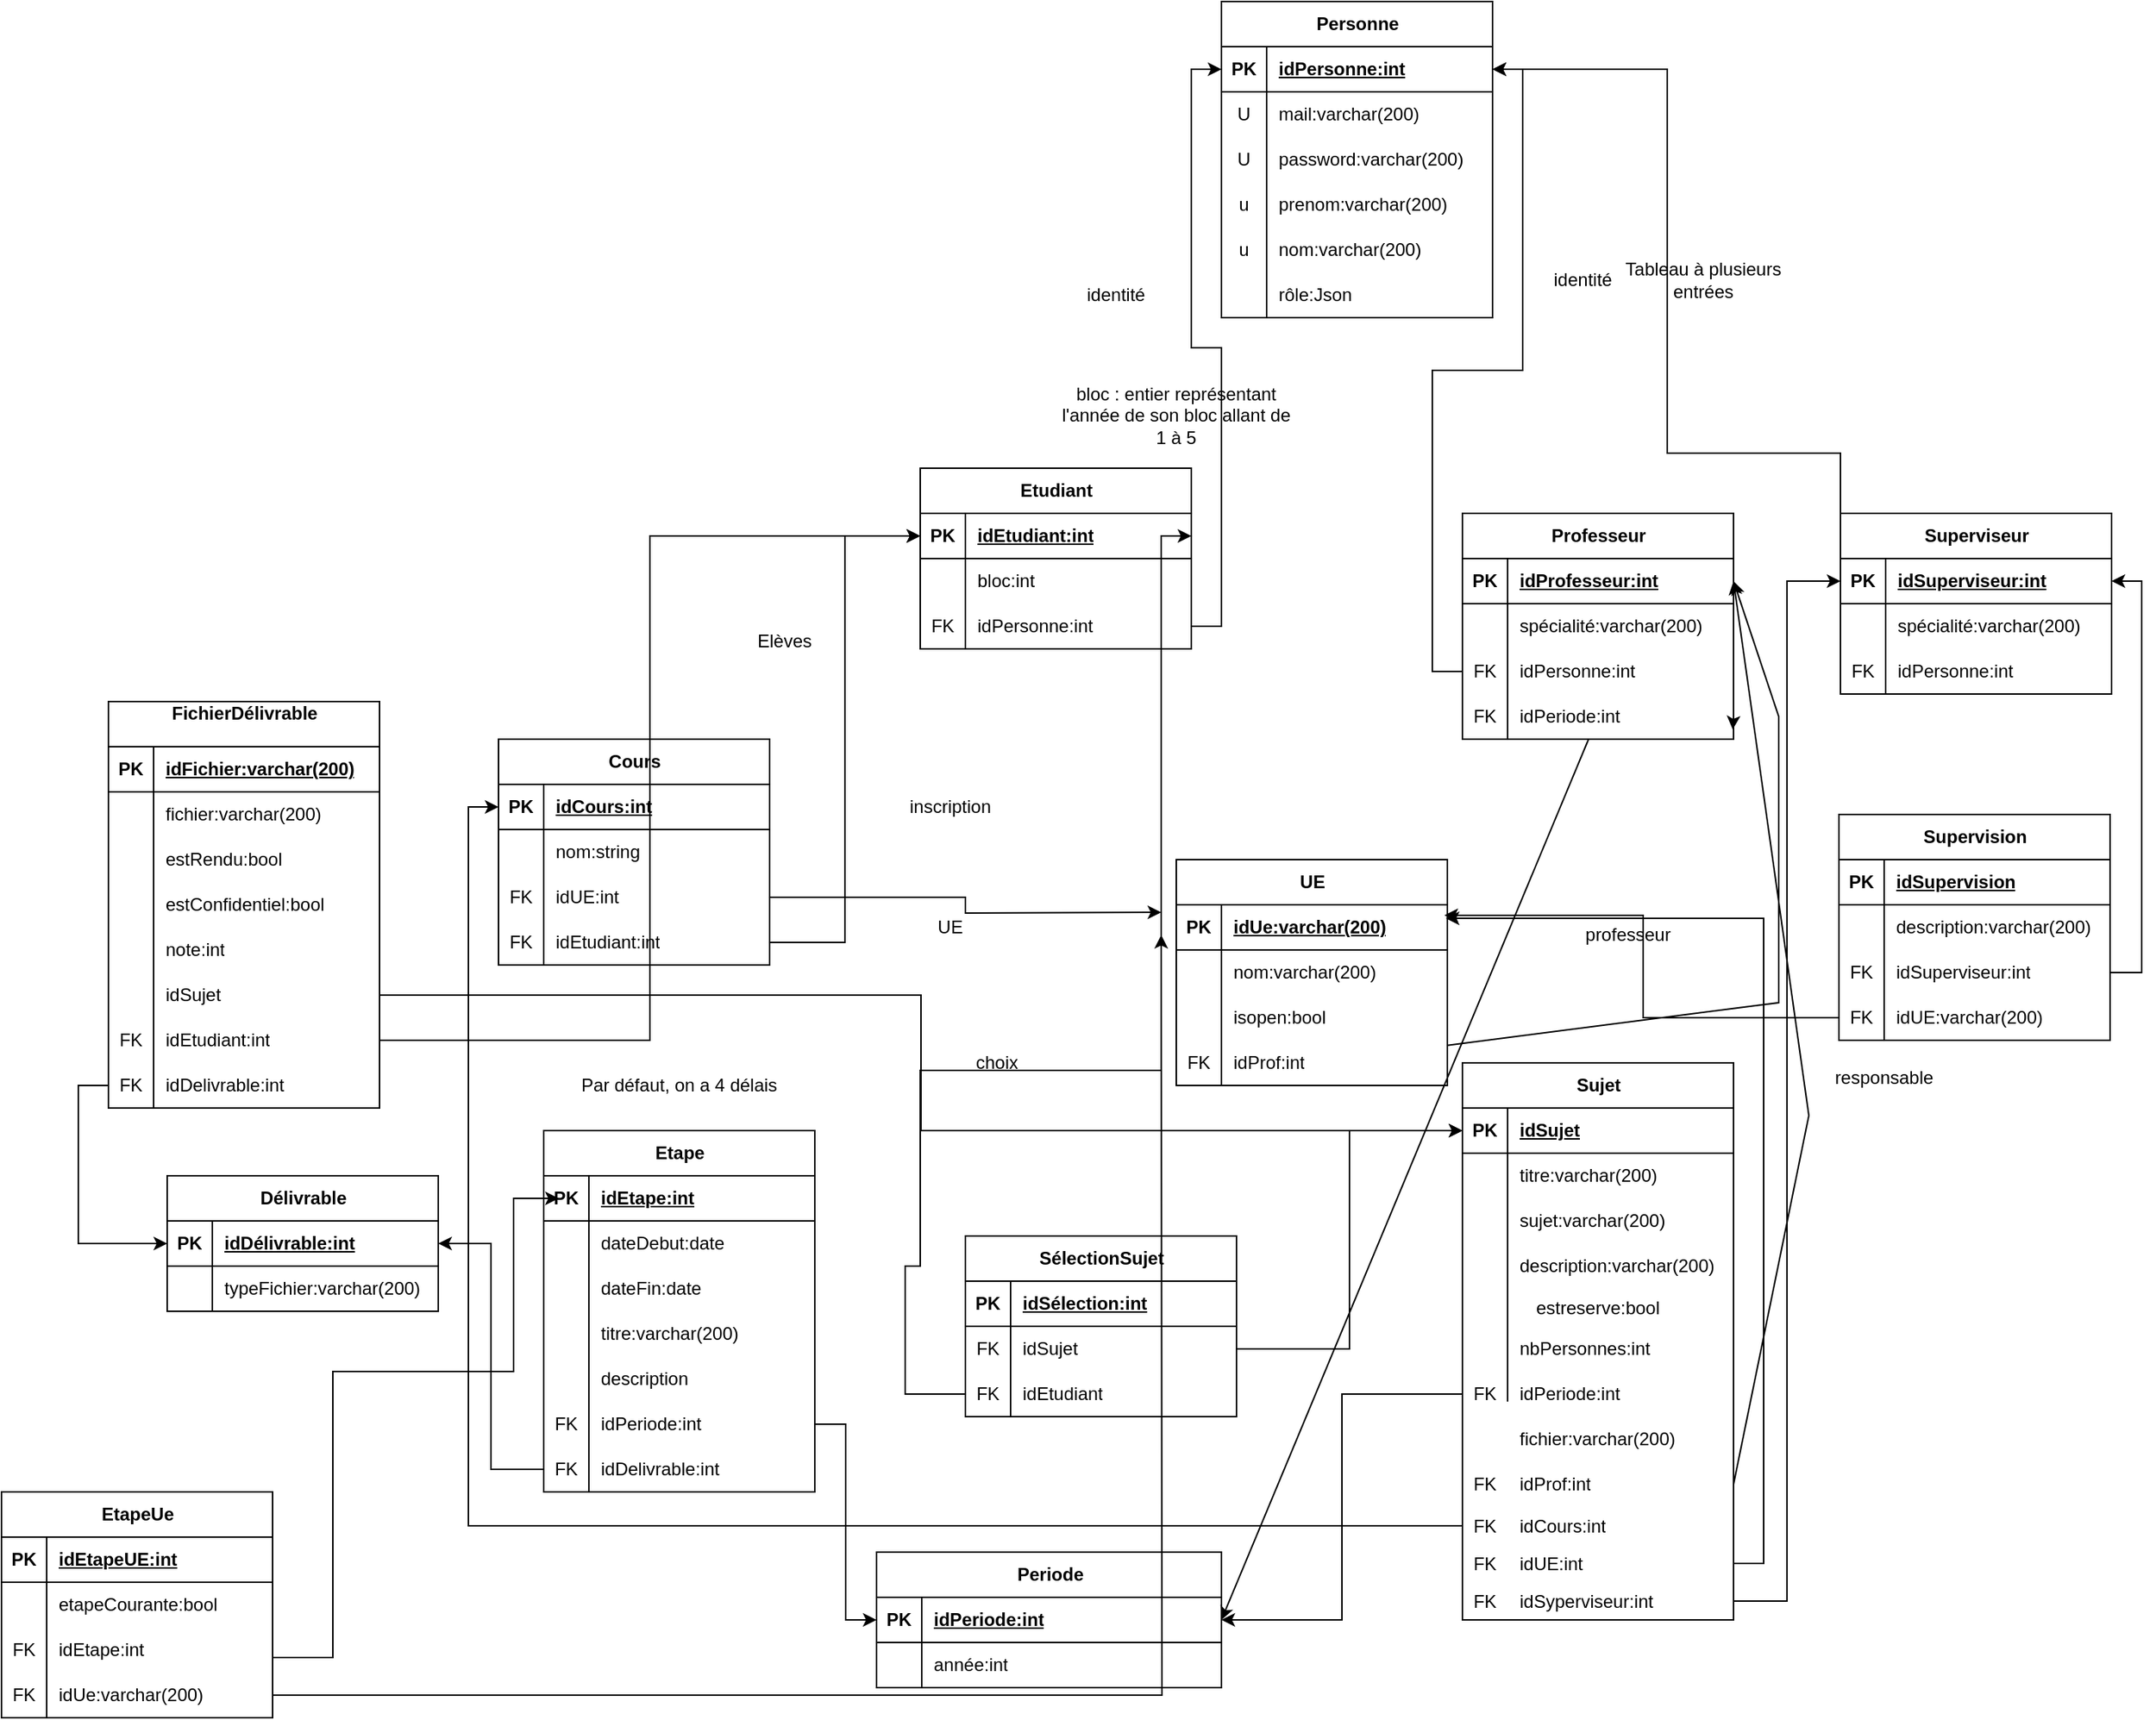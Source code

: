 <mxfile version="24.2.7" type="device" pages="2">
  <diagram id="R2lEEEUBdFMjLlhIrx00" name="Schéma relationnel">
    <mxGraphModel dx="1834" dy="672" grid="1" gridSize="10" guides="1" tooltips="1" connect="1" arrows="1" fold="1" page="1" pageScale="1" pageWidth="827" pageHeight="1169" math="0" shadow="0" extFonts="Permanent Marker^https://fonts.googleapis.com/css?family=Permanent+Marker">
      <root>
        <mxCell id="0" />
        <mxCell id="1" parent="0" />
        <mxCell id="Jt3Wym3gQYtwecDxSo5o-32" value="Sujet" style="shape=table;startSize=30;container=1;collapsible=1;childLayout=tableLayout;fixedRows=1;rowLines=0;fontStyle=1;align=center;resizeLast=1;html=1;" parent="1" vertex="1">
          <mxGeometry x="370" y="805" width="180" height="370" as="geometry" />
        </mxCell>
        <mxCell id="Jt3Wym3gQYtwecDxSo5o-33" value="" style="shape=tableRow;horizontal=0;startSize=0;swimlaneHead=0;swimlaneBody=0;fillColor=none;collapsible=0;dropTarget=0;points=[[0,0.5],[1,0.5]];portConstraint=eastwest;top=0;left=0;right=0;bottom=1;" parent="Jt3Wym3gQYtwecDxSo5o-32" vertex="1">
          <mxGeometry y="30" width="180" height="30" as="geometry" />
        </mxCell>
        <mxCell id="Jt3Wym3gQYtwecDxSo5o-34" value="PK" style="shape=partialRectangle;connectable=0;fillColor=none;top=0;left=0;bottom=0;right=0;fontStyle=1;overflow=hidden;whiteSpace=wrap;html=1;" parent="Jt3Wym3gQYtwecDxSo5o-33" vertex="1">
          <mxGeometry width="30" height="30" as="geometry">
            <mxRectangle width="30" height="30" as="alternateBounds" />
          </mxGeometry>
        </mxCell>
        <mxCell id="Jt3Wym3gQYtwecDxSo5o-35" value="idSujet" style="shape=partialRectangle;connectable=0;fillColor=none;top=0;left=0;bottom=0;right=0;align=left;spacingLeft=6;fontStyle=5;overflow=hidden;whiteSpace=wrap;html=1;" parent="Jt3Wym3gQYtwecDxSo5o-33" vertex="1">
          <mxGeometry x="30" width="150" height="30" as="geometry">
            <mxRectangle width="150" height="30" as="alternateBounds" />
          </mxGeometry>
        </mxCell>
        <mxCell id="Jt3Wym3gQYtwecDxSo5o-36" value="" style="shape=tableRow;horizontal=0;startSize=0;swimlaneHead=0;swimlaneBody=0;fillColor=none;collapsible=0;dropTarget=0;points=[[0,0.5],[1,0.5]];portConstraint=eastwest;top=0;left=0;right=0;bottom=0;" parent="Jt3Wym3gQYtwecDxSo5o-32" vertex="1">
          <mxGeometry y="60" width="180" height="30" as="geometry" />
        </mxCell>
        <mxCell id="Jt3Wym3gQYtwecDxSo5o-37" value="" style="shape=partialRectangle;connectable=0;fillColor=none;top=0;left=0;bottom=0;right=0;editable=1;overflow=hidden;whiteSpace=wrap;html=1;" parent="Jt3Wym3gQYtwecDxSo5o-36" vertex="1">
          <mxGeometry width="30" height="30" as="geometry">
            <mxRectangle width="30" height="30" as="alternateBounds" />
          </mxGeometry>
        </mxCell>
        <mxCell id="Jt3Wym3gQYtwecDxSo5o-38" value="titre:varchar(200)" style="shape=partialRectangle;connectable=0;fillColor=none;top=0;left=0;bottom=0;right=0;align=left;spacingLeft=6;overflow=hidden;whiteSpace=wrap;html=1;" parent="Jt3Wym3gQYtwecDxSo5o-36" vertex="1">
          <mxGeometry x="30" width="150" height="30" as="geometry">
            <mxRectangle width="150" height="30" as="alternateBounds" />
          </mxGeometry>
        </mxCell>
        <mxCell id="Jt3Wym3gQYtwecDxSo5o-39" value="" style="shape=tableRow;horizontal=0;startSize=0;swimlaneHead=0;swimlaneBody=0;fillColor=none;collapsible=0;dropTarget=0;points=[[0,0.5],[1,0.5]];portConstraint=eastwest;top=0;left=0;right=0;bottom=0;" parent="Jt3Wym3gQYtwecDxSo5o-32" vertex="1">
          <mxGeometry y="90" width="180" height="30" as="geometry" />
        </mxCell>
        <mxCell id="Jt3Wym3gQYtwecDxSo5o-40" value="" style="shape=partialRectangle;connectable=0;fillColor=none;top=0;left=0;bottom=0;right=0;editable=1;overflow=hidden;whiteSpace=wrap;html=1;" parent="Jt3Wym3gQYtwecDxSo5o-39" vertex="1">
          <mxGeometry width="30" height="30" as="geometry">
            <mxRectangle width="30" height="30" as="alternateBounds" />
          </mxGeometry>
        </mxCell>
        <mxCell id="Jt3Wym3gQYtwecDxSo5o-41" value="sujet:varchar(200)" style="shape=partialRectangle;connectable=0;fillColor=none;top=0;left=0;bottom=0;right=0;align=left;spacingLeft=6;overflow=hidden;whiteSpace=wrap;html=1;" parent="Jt3Wym3gQYtwecDxSo5o-39" vertex="1">
          <mxGeometry x="30" width="150" height="30" as="geometry">
            <mxRectangle width="150" height="30" as="alternateBounds" />
          </mxGeometry>
        </mxCell>
        <mxCell id="Jt3Wym3gQYtwecDxSo5o-42" value="" style="shape=tableRow;horizontal=0;startSize=0;swimlaneHead=0;swimlaneBody=0;fillColor=none;collapsible=0;dropTarget=0;points=[[0,0.5],[1,0.5]];portConstraint=eastwest;top=0;left=0;right=0;bottom=0;" parent="Jt3Wym3gQYtwecDxSo5o-32" vertex="1">
          <mxGeometry y="120" width="180" height="30" as="geometry" />
        </mxCell>
        <mxCell id="Jt3Wym3gQYtwecDxSo5o-43" value="" style="shape=partialRectangle;connectable=0;fillColor=none;top=0;left=0;bottom=0;right=0;editable=1;overflow=hidden;whiteSpace=wrap;html=1;" parent="Jt3Wym3gQYtwecDxSo5o-42" vertex="1">
          <mxGeometry width="30" height="30" as="geometry">
            <mxRectangle width="30" height="30" as="alternateBounds" />
          </mxGeometry>
        </mxCell>
        <mxCell id="Jt3Wym3gQYtwecDxSo5o-44" value="description:varchar(200)" style="shape=partialRectangle;connectable=0;fillColor=none;top=0;left=0;bottom=0;right=0;align=left;spacingLeft=6;overflow=hidden;whiteSpace=wrap;html=1;" parent="Jt3Wym3gQYtwecDxSo5o-42" vertex="1">
          <mxGeometry x="30" width="150" height="30" as="geometry">
            <mxRectangle width="150" height="30" as="alternateBounds" />
          </mxGeometry>
        </mxCell>
        <mxCell id="Jt3Wym3gQYtwecDxSo5o-140" value="estreserve:bool" style="text;html=1;align=center;verticalAlign=middle;whiteSpace=wrap;rounded=0;" parent="Jt3Wym3gQYtwecDxSo5o-32" vertex="1">
          <mxGeometry y="150" width="180" height="25" as="geometry" />
        </mxCell>
        <mxCell id="tML_h_HdrGrRzVMoBvRZ-14" value="" style="shape=tableRow;horizontal=0;startSize=0;swimlaneHead=0;swimlaneBody=0;fillColor=none;collapsible=0;dropTarget=0;points=[[0,0.5],[1,0.5]];portConstraint=eastwest;top=0;left=0;right=0;bottom=0;" parent="Jt3Wym3gQYtwecDxSo5o-32" vertex="1">
          <mxGeometry y="175" width="180" height="30" as="geometry" />
        </mxCell>
        <mxCell id="tML_h_HdrGrRzVMoBvRZ-15" value="" style="shape=partialRectangle;connectable=0;fillColor=none;top=0;left=0;bottom=0;right=0;editable=1;overflow=hidden;whiteSpace=wrap;html=1;" parent="tML_h_HdrGrRzVMoBvRZ-14" vertex="1">
          <mxGeometry width="30" height="30" as="geometry">
            <mxRectangle width="30" height="30" as="alternateBounds" />
          </mxGeometry>
        </mxCell>
        <mxCell id="tML_h_HdrGrRzVMoBvRZ-16" value="nbPersonnes:int" style="shape=partialRectangle;connectable=0;fillColor=none;top=0;left=0;bottom=0;right=0;align=left;spacingLeft=6;overflow=hidden;whiteSpace=wrap;html=1;" parent="tML_h_HdrGrRzVMoBvRZ-14" vertex="1">
          <mxGeometry x="30" width="150" height="30" as="geometry">
            <mxRectangle width="150" height="30" as="alternateBounds" />
          </mxGeometry>
        </mxCell>
        <mxCell id="Jt3Wym3gQYtwecDxSo5o-107" value="" style="shape=tableRow;horizontal=0;startSize=0;swimlaneHead=0;swimlaneBody=0;fillColor=none;collapsible=0;dropTarget=0;points=[[0,0.5],[1,0.5]];portConstraint=eastwest;top=0;left=0;right=0;bottom=0;" parent="Jt3Wym3gQYtwecDxSo5o-32" vertex="1">
          <mxGeometry y="205" width="180" height="30" as="geometry" />
        </mxCell>
        <mxCell id="Jt3Wym3gQYtwecDxSo5o-108" value="FK" style="shape=partialRectangle;connectable=0;fillColor=none;top=0;left=0;bottom=0;right=0;editable=1;overflow=hidden;whiteSpace=wrap;html=1;" parent="Jt3Wym3gQYtwecDxSo5o-107" vertex="1">
          <mxGeometry width="30" height="30" as="geometry">
            <mxRectangle width="30" height="30" as="alternateBounds" />
          </mxGeometry>
        </mxCell>
        <mxCell id="Jt3Wym3gQYtwecDxSo5o-109" value="idPeriode:int" style="shape=partialRectangle;connectable=0;fillColor=none;top=0;left=0;bottom=0;right=0;align=left;spacingLeft=6;overflow=hidden;whiteSpace=wrap;html=1;" parent="Jt3Wym3gQYtwecDxSo5o-107" vertex="1">
          <mxGeometry x="30" width="150" height="30" as="geometry">
            <mxRectangle width="150" height="30" as="alternateBounds" />
          </mxGeometry>
        </mxCell>
        <mxCell id="Jt3Wym3gQYtwecDxSo5o-45" value="" style="shape=tableRow;horizontal=0;startSize=0;swimlaneHead=0;swimlaneBody=0;fillColor=none;collapsible=0;dropTarget=0;points=[[0,0.5],[1,0.5]];portConstraint=eastwest;top=0;left=0;right=0;bottom=0;" parent="Jt3Wym3gQYtwecDxSo5o-32" vertex="1">
          <mxGeometry y="235" width="180" height="30" as="geometry" />
        </mxCell>
        <mxCell id="Jt3Wym3gQYtwecDxSo5o-46" value="" style="shape=partialRectangle;connectable=0;fillColor=none;top=0;left=0;bottom=0;right=0;editable=1;overflow=hidden;whiteSpace=wrap;html=1;" parent="Jt3Wym3gQYtwecDxSo5o-45" vertex="1">
          <mxGeometry width="30" height="30" as="geometry">
            <mxRectangle width="30" height="30" as="alternateBounds" />
          </mxGeometry>
        </mxCell>
        <mxCell id="Jt3Wym3gQYtwecDxSo5o-47" value="fichier:varchar(200)" style="shape=partialRectangle;connectable=0;fillColor=none;top=0;left=0;bottom=0;right=0;align=left;spacingLeft=6;overflow=hidden;whiteSpace=wrap;html=1;" parent="Jt3Wym3gQYtwecDxSo5o-45" vertex="1">
          <mxGeometry x="30" width="150" height="30" as="geometry">
            <mxRectangle width="150" height="30" as="alternateBounds" />
          </mxGeometry>
        </mxCell>
        <mxCell id="Jt3Wym3gQYtwecDxSo5o-58" value="" style="shape=tableRow;horizontal=0;startSize=0;swimlaneHead=0;swimlaneBody=0;fillColor=none;collapsible=0;dropTarget=0;points=[[0,0.5],[1,0.5]];portConstraint=eastwest;top=0;left=0;right=0;bottom=0;" parent="Jt3Wym3gQYtwecDxSo5o-32" vertex="1">
          <mxGeometry y="265" width="180" height="30" as="geometry" />
        </mxCell>
        <mxCell id="Jt3Wym3gQYtwecDxSo5o-59" value="FK" style="shape=partialRectangle;connectable=0;fillColor=none;top=0;left=0;bottom=0;right=0;editable=1;overflow=hidden;whiteSpace=wrap;html=1;" parent="Jt3Wym3gQYtwecDxSo5o-58" vertex="1">
          <mxGeometry width="30" height="30" as="geometry">
            <mxRectangle width="30" height="30" as="alternateBounds" />
          </mxGeometry>
        </mxCell>
        <mxCell id="Jt3Wym3gQYtwecDxSo5o-60" value="idProf:int" style="shape=partialRectangle;connectable=0;fillColor=none;top=0;left=0;bottom=0;right=0;align=left;spacingLeft=6;overflow=hidden;whiteSpace=wrap;html=1;" parent="Jt3Wym3gQYtwecDxSo5o-58" vertex="1">
          <mxGeometry x="30" width="150" height="30" as="geometry">
            <mxRectangle width="150" height="30" as="alternateBounds" />
          </mxGeometry>
        </mxCell>
        <mxCell id="CdYXyyKfEUCCPxyVKJxF-2" value="" style="shape=tableRow;horizontal=0;startSize=0;swimlaneHead=0;swimlaneBody=0;fillColor=none;collapsible=0;dropTarget=0;points=[[0,0.5],[1,0.5]];portConstraint=eastwest;top=0;left=0;right=0;bottom=0;" parent="Jt3Wym3gQYtwecDxSo5o-32" vertex="1">
          <mxGeometry y="295" width="180" height="25" as="geometry" />
        </mxCell>
        <mxCell id="CdYXyyKfEUCCPxyVKJxF-3" value="FK" style="shape=partialRectangle;connectable=0;fillColor=none;top=0;left=0;bottom=0;right=0;editable=1;overflow=hidden;whiteSpace=wrap;html=1;" parent="CdYXyyKfEUCCPxyVKJxF-2" vertex="1">
          <mxGeometry width="30" height="25" as="geometry">
            <mxRectangle width="30" height="25" as="alternateBounds" />
          </mxGeometry>
        </mxCell>
        <mxCell id="CdYXyyKfEUCCPxyVKJxF-4" value="idCours:int" style="shape=partialRectangle;connectable=0;fillColor=none;top=0;left=0;bottom=0;right=0;align=left;spacingLeft=6;overflow=hidden;whiteSpace=wrap;html=1;" parent="CdYXyyKfEUCCPxyVKJxF-2" vertex="1">
          <mxGeometry x="30" width="150" height="25" as="geometry">
            <mxRectangle width="150" height="25" as="alternateBounds" />
          </mxGeometry>
        </mxCell>
        <mxCell id="sS6xMafMLW72XO3v1fr4-1" value="" style="shape=tableRow;horizontal=0;startSize=0;swimlaneHead=0;swimlaneBody=0;fillColor=none;collapsible=0;dropTarget=0;points=[[0,0.5],[1,0.5]];portConstraint=eastwest;top=0;left=0;right=0;bottom=0;" parent="Jt3Wym3gQYtwecDxSo5o-32" vertex="1">
          <mxGeometry y="320" width="180" height="25" as="geometry" />
        </mxCell>
        <mxCell id="sS6xMafMLW72XO3v1fr4-2" value="FK" style="shape=partialRectangle;connectable=0;fillColor=none;top=0;left=0;bottom=0;right=0;editable=1;overflow=hidden;whiteSpace=wrap;html=1;" parent="sS6xMafMLW72XO3v1fr4-1" vertex="1">
          <mxGeometry width="30" height="25" as="geometry">
            <mxRectangle width="30" height="25" as="alternateBounds" />
          </mxGeometry>
        </mxCell>
        <mxCell id="sS6xMafMLW72XO3v1fr4-3" value="idUE:int" style="shape=partialRectangle;connectable=0;fillColor=none;top=0;left=0;bottom=0;right=0;align=left;spacingLeft=6;overflow=hidden;whiteSpace=wrap;html=1;" parent="sS6xMafMLW72XO3v1fr4-1" vertex="1">
          <mxGeometry x="30" width="150" height="25" as="geometry">
            <mxRectangle width="150" height="25" as="alternateBounds" />
          </mxGeometry>
        </mxCell>
        <mxCell id="hZWUbHz3uSnXwwhr3Ajj-1" value="" style="shape=tableRow;horizontal=0;startSize=0;swimlaneHead=0;swimlaneBody=0;fillColor=none;collapsible=0;dropTarget=0;points=[[0,0.5],[1,0.5]];portConstraint=eastwest;top=0;left=0;right=0;bottom=0;" parent="Jt3Wym3gQYtwecDxSo5o-32" vertex="1">
          <mxGeometry y="345" width="180" height="25" as="geometry" />
        </mxCell>
        <mxCell id="hZWUbHz3uSnXwwhr3Ajj-2" value="FK" style="shape=partialRectangle;connectable=0;fillColor=none;top=0;left=0;bottom=0;right=0;editable=1;overflow=hidden;whiteSpace=wrap;html=1;" parent="hZWUbHz3uSnXwwhr3Ajj-1" vertex="1">
          <mxGeometry width="30" height="25" as="geometry">
            <mxRectangle width="30" height="25" as="alternateBounds" />
          </mxGeometry>
        </mxCell>
        <mxCell id="hZWUbHz3uSnXwwhr3Ajj-3" value="idSyperviseur:int" style="shape=partialRectangle;connectable=0;fillColor=none;top=0;left=0;bottom=0;right=0;align=left;spacingLeft=6;overflow=hidden;whiteSpace=wrap;html=1;" parent="hZWUbHz3uSnXwwhr3Ajj-1" vertex="1">
          <mxGeometry x="30" width="150" height="25" as="geometry">
            <mxRectangle width="150" height="25" as="alternateBounds" />
          </mxGeometry>
        </mxCell>
        <mxCell id="7S0pTEuF9QtNK3VVfG5a-20" style="edgeStyle=orthogonalEdgeStyle;rounded=0;orthogonalLoop=1;jettySize=auto;html=1;exitX=0;exitY=0.5;exitDx=0;exitDy=0;" parent="1" source="Jt3Wym3gQYtwecDxSo5o-23" target="7S0pTEuF9QtNK3VVfG5a-26" edge="1">
          <mxGeometry relative="1" as="geometry">
            <mxPoint x="420" y="560" as="sourcePoint" />
            <mxPoint x="410" y="150" as="targetPoint" />
          </mxGeometry>
        </mxCell>
        <mxCell id="7S0pTEuF9QtNK3VVfG5a-21" style="edgeStyle=orthogonalEdgeStyle;rounded=0;orthogonalLoop=1;jettySize=auto;html=1;entryX=0;entryY=0.5;entryDx=0;entryDy=0;" parent="1" source="lHV6C6Jt2Jyh17Nra8eX-26" target="7S0pTEuF9QtNK3VVfG5a-26" edge="1">
          <mxGeometry relative="1" as="geometry">
            <mxPoint x="110" y="90" as="targetPoint" />
            <mxPoint x="40" y="390" as="sourcePoint" />
          </mxGeometry>
        </mxCell>
        <mxCell id="7S0pTEuF9QtNK3VVfG5a-25" value="Personne" style="shape=table;startSize=30;container=1;collapsible=1;childLayout=tableLayout;fixedRows=1;rowLines=0;fontStyle=1;align=center;resizeLast=1;html=1;" parent="1" vertex="1">
          <mxGeometry x="210" y="100" width="180" height="210" as="geometry" />
        </mxCell>
        <mxCell id="7S0pTEuF9QtNK3VVfG5a-26" value="" style="shape=tableRow;horizontal=0;startSize=0;swimlaneHead=0;swimlaneBody=0;fillColor=none;collapsible=0;dropTarget=0;points=[[0,0.5],[1,0.5]];portConstraint=eastwest;top=0;left=0;right=0;bottom=1;" parent="7S0pTEuF9QtNK3VVfG5a-25" vertex="1">
          <mxGeometry y="30" width="180" height="30" as="geometry" />
        </mxCell>
        <mxCell id="7S0pTEuF9QtNK3VVfG5a-27" value="PK" style="shape=partialRectangle;connectable=0;fillColor=none;top=0;left=0;bottom=0;right=0;fontStyle=1;overflow=hidden;whiteSpace=wrap;html=1;" parent="7S0pTEuF9QtNK3VVfG5a-26" vertex="1">
          <mxGeometry width="30" height="30" as="geometry">
            <mxRectangle width="30" height="30" as="alternateBounds" />
          </mxGeometry>
        </mxCell>
        <mxCell id="7S0pTEuF9QtNK3VVfG5a-28" value="idPersonne:int" style="shape=partialRectangle;connectable=0;fillColor=none;top=0;left=0;bottom=0;right=0;align=left;spacingLeft=6;fontStyle=5;overflow=hidden;whiteSpace=wrap;html=1;" parent="7S0pTEuF9QtNK3VVfG5a-26" vertex="1">
          <mxGeometry x="30" width="150" height="30" as="geometry">
            <mxRectangle width="150" height="30" as="alternateBounds" />
          </mxGeometry>
        </mxCell>
        <mxCell id="7S0pTEuF9QtNK3VVfG5a-29" value="" style="shape=tableRow;horizontal=0;startSize=0;swimlaneHead=0;swimlaneBody=0;fillColor=none;collapsible=0;dropTarget=0;points=[[0,0.5],[1,0.5]];portConstraint=eastwest;top=0;left=0;right=0;bottom=0;" parent="7S0pTEuF9QtNK3VVfG5a-25" vertex="1">
          <mxGeometry y="60" width="180" height="30" as="geometry" />
        </mxCell>
        <mxCell id="7S0pTEuF9QtNK3VVfG5a-30" value="U" style="shape=partialRectangle;connectable=0;fillColor=none;top=0;left=0;bottom=0;right=0;editable=1;overflow=hidden;whiteSpace=wrap;html=1;" parent="7S0pTEuF9QtNK3VVfG5a-29" vertex="1">
          <mxGeometry width="30" height="30" as="geometry">
            <mxRectangle width="30" height="30" as="alternateBounds" />
          </mxGeometry>
        </mxCell>
        <mxCell id="7S0pTEuF9QtNK3VVfG5a-31" value="mail:varchar(200)" style="shape=partialRectangle;connectable=0;fillColor=none;top=0;left=0;bottom=0;right=0;align=left;spacingLeft=6;overflow=hidden;whiteSpace=wrap;html=1;" parent="7S0pTEuF9QtNK3VVfG5a-29" vertex="1">
          <mxGeometry x="30" width="150" height="30" as="geometry">
            <mxRectangle width="150" height="30" as="alternateBounds" />
          </mxGeometry>
        </mxCell>
        <mxCell id="7S0pTEuF9QtNK3VVfG5a-32" value="" style="shape=tableRow;horizontal=0;startSize=0;swimlaneHead=0;swimlaneBody=0;fillColor=none;collapsible=0;dropTarget=0;points=[[0,0.5],[1,0.5]];portConstraint=eastwest;top=0;left=0;right=0;bottom=0;" parent="7S0pTEuF9QtNK3VVfG5a-25" vertex="1">
          <mxGeometry y="90" width="180" height="30" as="geometry" />
        </mxCell>
        <mxCell id="7S0pTEuF9QtNK3VVfG5a-33" value="U" style="shape=partialRectangle;connectable=0;fillColor=none;top=0;left=0;bottom=0;right=0;editable=1;overflow=hidden;whiteSpace=wrap;html=1;" parent="7S0pTEuF9QtNK3VVfG5a-32" vertex="1">
          <mxGeometry width="30" height="30" as="geometry">
            <mxRectangle width="30" height="30" as="alternateBounds" />
          </mxGeometry>
        </mxCell>
        <mxCell id="7S0pTEuF9QtNK3VVfG5a-34" value="password:varchar(200)" style="shape=partialRectangle;connectable=0;fillColor=none;top=0;left=0;bottom=0;right=0;align=left;spacingLeft=6;overflow=hidden;whiteSpace=wrap;html=1;" parent="7S0pTEuF9QtNK3VVfG5a-32" vertex="1">
          <mxGeometry x="30" width="150" height="30" as="geometry">
            <mxRectangle width="150" height="30" as="alternateBounds" />
          </mxGeometry>
        </mxCell>
        <mxCell id="7S0pTEuF9QtNK3VVfG5a-35" value="" style="shape=tableRow;horizontal=0;startSize=0;swimlaneHead=0;swimlaneBody=0;fillColor=none;collapsible=0;dropTarget=0;points=[[0,0.5],[1,0.5]];portConstraint=eastwest;top=0;left=0;right=0;bottom=0;" parent="7S0pTEuF9QtNK3VVfG5a-25" vertex="1">
          <mxGeometry y="120" width="180" height="30" as="geometry" />
        </mxCell>
        <mxCell id="7S0pTEuF9QtNK3VVfG5a-36" value="u" style="shape=partialRectangle;connectable=0;fillColor=none;top=0;left=0;bottom=0;right=0;editable=1;overflow=hidden;whiteSpace=wrap;html=1;" parent="7S0pTEuF9QtNK3VVfG5a-35" vertex="1">
          <mxGeometry width="30" height="30" as="geometry">
            <mxRectangle width="30" height="30" as="alternateBounds" />
          </mxGeometry>
        </mxCell>
        <mxCell id="7S0pTEuF9QtNK3VVfG5a-37" value="prenom:varchar(200)" style="shape=partialRectangle;connectable=0;fillColor=none;top=0;left=0;bottom=0;right=0;align=left;spacingLeft=6;overflow=hidden;whiteSpace=wrap;html=1;" parent="7S0pTEuF9QtNK3VVfG5a-35" vertex="1">
          <mxGeometry x="30" width="150" height="30" as="geometry">
            <mxRectangle width="150" height="30" as="alternateBounds" />
          </mxGeometry>
        </mxCell>
        <mxCell id="7S0pTEuF9QtNK3VVfG5a-38" value="" style="shape=tableRow;horizontal=0;startSize=0;swimlaneHead=0;swimlaneBody=0;fillColor=none;collapsible=0;dropTarget=0;points=[[0,0.5],[1,0.5]];portConstraint=eastwest;top=0;left=0;right=0;bottom=0;" parent="7S0pTEuF9QtNK3VVfG5a-25" vertex="1">
          <mxGeometry y="150" width="180" height="30" as="geometry" />
        </mxCell>
        <mxCell id="7S0pTEuF9QtNK3VVfG5a-39" value="u" style="shape=partialRectangle;connectable=0;fillColor=none;top=0;left=0;bottom=0;right=0;editable=1;overflow=hidden;whiteSpace=wrap;html=1;" parent="7S0pTEuF9QtNK3VVfG5a-38" vertex="1">
          <mxGeometry width="30" height="30" as="geometry">
            <mxRectangle width="30" height="30" as="alternateBounds" />
          </mxGeometry>
        </mxCell>
        <mxCell id="7S0pTEuF9QtNK3VVfG5a-40" value="nom:varchar(200)" style="shape=partialRectangle;connectable=0;fillColor=none;top=0;left=0;bottom=0;right=0;align=left;spacingLeft=6;overflow=hidden;whiteSpace=wrap;html=1;" parent="7S0pTEuF9QtNK3VVfG5a-38" vertex="1">
          <mxGeometry x="30" width="150" height="30" as="geometry">
            <mxRectangle width="150" height="30" as="alternateBounds" />
          </mxGeometry>
        </mxCell>
        <mxCell id="lHV6C6Jt2Jyh17Nra8eX-14" value="" style="shape=tableRow;horizontal=0;startSize=0;swimlaneHead=0;swimlaneBody=0;fillColor=none;collapsible=0;dropTarget=0;points=[[0,0.5],[1,0.5]];portConstraint=eastwest;top=0;left=0;right=0;bottom=0;" parent="7S0pTEuF9QtNK3VVfG5a-25" vertex="1">
          <mxGeometry y="180" width="180" height="30" as="geometry" />
        </mxCell>
        <mxCell id="lHV6C6Jt2Jyh17Nra8eX-15" value="" style="shape=partialRectangle;connectable=0;fillColor=none;top=0;left=0;bottom=0;right=0;editable=1;overflow=hidden;whiteSpace=wrap;html=1;" parent="lHV6C6Jt2Jyh17Nra8eX-14" vertex="1">
          <mxGeometry width="30" height="30" as="geometry">
            <mxRectangle width="30" height="30" as="alternateBounds" />
          </mxGeometry>
        </mxCell>
        <mxCell id="lHV6C6Jt2Jyh17Nra8eX-16" value="rôle:Json" style="shape=partialRectangle;connectable=0;fillColor=none;top=0;left=0;bottom=0;right=0;align=left;spacingLeft=6;overflow=hidden;whiteSpace=wrap;html=1;" parent="lHV6C6Jt2Jyh17Nra8eX-14" vertex="1">
          <mxGeometry x="30" width="150" height="30" as="geometry">
            <mxRectangle width="150" height="30" as="alternateBounds" />
          </mxGeometry>
        </mxCell>
        <mxCell id="lHV6C6Jt2Jyh17Nra8eX-1" value="Professeur" style="shape=table;startSize=30;container=1;collapsible=1;childLayout=tableLayout;fixedRows=1;rowLines=0;fontStyle=1;align=center;resizeLast=1;html=1;" parent="1" vertex="1">
          <mxGeometry x="370" y="440" width="180" height="150" as="geometry" />
        </mxCell>
        <mxCell id="lHV6C6Jt2Jyh17Nra8eX-2" value="" style="shape=tableRow;horizontal=0;startSize=0;swimlaneHead=0;swimlaneBody=0;fillColor=none;collapsible=0;dropTarget=0;points=[[0,0.5],[1,0.5]];portConstraint=eastwest;top=0;left=0;right=0;bottom=1;" parent="lHV6C6Jt2Jyh17Nra8eX-1" vertex="1">
          <mxGeometry y="30" width="180" height="30" as="geometry" />
        </mxCell>
        <mxCell id="lHV6C6Jt2Jyh17Nra8eX-3" value="PK" style="shape=partialRectangle;connectable=0;fillColor=none;top=0;left=0;bottom=0;right=0;fontStyle=1;overflow=hidden;whiteSpace=wrap;html=1;" parent="lHV6C6Jt2Jyh17Nra8eX-2" vertex="1">
          <mxGeometry width="30" height="30" as="geometry">
            <mxRectangle width="30" height="30" as="alternateBounds" />
          </mxGeometry>
        </mxCell>
        <mxCell id="lHV6C6Jt2Jyh17Nra8eX-4" value="idProfesseur:int" style="shape=partialRectangle;connectable=0;fillColor=none;top=0;left=0;bottom=0;right=0;align=left;spacingLeft=6;fontStyle=5;overflow=hidden;whiteSpace=wrap;html=1;" parent="lHV6C6Jt2Jyh17Nra8eX-2" vertex="1">
          <mxGeometry x="30" width="150" height="30" as="geometry">
            <mxRectangle width="150" height="30" as="alternateBounds" />
          </mxGeometry>
        </mxCell>
        <mxCell id="lHV6C6Jt2Jyh17Nra8eX-5" value="" style="shape=tableRow;horizontal=0;startSize=0;swimlaneHead=0;swimlaneBody=0;fillColor=none;collapsible=0;dropTarget=0;points=[[0,0.5],[1,0.5]];portConstraint=eastwest;top=0;left=0;right=0;bottom=0;" parent="lHV6C6Jt2Jyh17Nra8eX-1" vertex="1">
          <mxGeometry y="60" width="180" height="30" as="geometry" />
        </mxCell>
        <mxCell id="lHV6C6Jt2Jyh17Nra8eX-6" value="" style="shape=partialRectangle;connectable=0;fillColor=none;top=0;left=0;bottom=0;right=0;editable=1;overflow=hidden;whiteSpace=wrap;html=1;" parent="lHV6C6Jt2Jyh17Nra8eX-5" vertex="1">
          <mxGeometry width="30" height="30" as="geometry">
            <mxRectangle width="30" height="30" as="alternateBounds" />
          </mxGeometry>
        </mxCell>
        <mxCell id="lHV6C6Jt2Jyh17Nra8eX-7" value="spécialité:varchar(200)" style="shape=partialRectangle;connectable=0;fillColor=none;top=0;left=0;bottom=0;right=0;align=left;spacingLeft=6;overflow=hidden;whiteSpace=wrap;html=1;" parent="lHV6C6Jt2Jyh17Nra8eX-5" vertex="1">
          <mxGeometry x="30" width="150" height="30" as="geometry">
            <mxRectangle width="150" height="30" as="alternateBounds" />
          </mxGeometry>
        </mxCell>
        <mxCell id="Jt3Wym3gQYtwecDxSo5o-23" value="" style="shape=tableRow;horizontal=0;startSize=0;swimlaneHead=0;swimlaneBody=0;fillColor=none;collapsible=0;dropTarget=0;points=[[0,0.5],[1,0.5]];portConstraint=eastwest;top=0;left=0;right=0;bottom=0;" parent="lHV6C6Jt2Jyh17Nra8eX-1" vertex="1">
          <mxGeometry y="90" width="180" height="30" as="geometry" />
        </mxCell>
        <mxCell id="Jt3Wym3gQYtwecDxSo5o-24" value="FK" style="shape=partialRectangle;connectable=0;fillColor=none;top=0;left=0;bottom=0;right=0;editable=1;overflow=hidden;whiteSpace=wrap;html=1;" parent="Jt3Wym3gQYtwecDxSo5o-23" vertex="1">
          <mxGeometry width="30" height="30" as="geometry">
            <mxRectangle width="30" height="30" as="alternateBounds" />
          </mxGeometry>
        </mxCell>
        <mxCell id="Jt3Wym3gQYtwecDxSo5o-25" value="idPersonne:int" style="shape=partialRectangle;connectable=0;fillColor=none;top=0;left=0;bottom=0;right=0;align=left;spacingLeft=6;overflow=hidden;whiteSpace=wrap;html=1;" parent="Jt3Wym3gQYtwecDxSo5o-23" vertex="1">
          <mxGeometry x="30" width="150" height="30" as="geometry">
            <mxRectangle width="150" height="30" as="alternateBounds" />
          </mxGeometry>
        </mxCell>
        <mxCell id="Jt3Wym3gQYtwecDxSo5o-17" value="" style="shape=tableRow;horizontal=0;startSize=0;swimlaneHead=0;swimlaneBody=0;fillColor=none;collapsible=0;dropTarget=0;points=[[0,0.5],[1,0.5]];portConstraint=eastwest;top=0;left=0;right=0;bottom=0;" parent="lHV6C6Jt2Jyh17Nra8eX-1" vertex="1">
          <mxGeometry y="120" width="180" height="30" as="geometry" />
        </mxCell>
        <mxCell id="Jt3Wym3gQYtwecDxSo5o-18" value="FK" style="shape=partialRectangle;connectable=0;fillColor=none;top=0;left=0;bottom=0;right=0;editable=1;overflow=hidden;whiteSpace=wrap;html=1;" parent="Jt3Wym3gQYtwecDxSo5o-17" vertex="1">
          <mxGeometry width="30" height="30" as="geometry">
            <mxRectangle width="30" height="30" as="alternateBounds" />
          </mxGeometry>
        </mxCell>
        <mxCell id="Jt3Wym3gQYtwecDxSo5o-19" value="idPeriode:int" style="shape=partialRectangle;connectable=0;fillColor=none;top=0;left=0;bottom=0;right=0;align=left;spacingLeft=6;overflow=hidden;whiteSpace=wrap;html=1;" parent="Jt3Wym3gQYtwecDxSo5o-17" vertex="1">
          <mxGeometry x="30" width="150" height="30" as="geometry">
            <mxRectangle width="150" height="30" as="alternateBounds" />
          </mxGeometry>
        </mxCell>
        <mxCell id="Jt3Wym3gQYtwecDxSo5o-57" style="edgeStyle=orthogonalEdgeStyle;rounded=0;orthogonalLoop=1;jettySize=auto;html=1;exitX=1;exitY=0.5;exitDx=0;exitDy=0;" parent="lHV6C6Jt2Jyh17Nra8eX-1" edge="1">
          <mxGeometry relative="1" as="geometry">
            <mxPoint x="180" y="135" as="sourcePoint" />
            <mxPoint x="180" y="135" as="targetPoint" />
          </mxGeometry>
        </mxCell>
        <mxCell id="Jt3Wym3gQYtwecDxSo5o-116" style="edgeStyle=orthogonalEdgeStyle;rounded=0;orthogonalLoop=1;jettySize=auto;html=1;exitX=1;exitY=0.5;exitDx=0;exitDy=0;entryX=0.997;entryY=0.783;entryDx=0;entryDy=0;entryPerimeter=0;" parent="lHV6C6Jt2Jyh17Nra8eX-1" source="Jt3Wym3gQYtwecDxSo5o-17" target="Jt3Wym3gQYtwecDxSo5o-17" edge="1">
          <mxGeometry relative="1" as="geometry" />
        </mxCell>
        <mxCell id="lHV6C6Jt2Jyh17Nra8eX-19" value="Etudiant" style="shape=table;startSize=30;container=1;collapsible=1;childLayout=tableLayout;fixedRows=1;rowLines=0;fontStyle=1;align=center;resizeLast=1;html=1;" parent="1" vertex="1">
          <mxGeometry x="10" y="410" width="180" height="120" as="geometry">
            <mxRectangle x="10" y="410" width="80" height="30" as="alternateBounds" />
          </mxGeometry>
        </mxCell>
        <mxCell id="lHV6C6Jt2Jyh17Nra8eX-20" value="" style="shape=tableRow;horizontal=0;startSize=0;swimlaneHead=0;swimlaneBody=0;fillColor=none;collapsible=0;dropTarget=0;points=[[0,0.5],[1,0.5]];portConstraint=eastwest;top=0;left=0;right=0;bottom=1;" parent="lHV6C6Jt2Jyh17Nra8eX-19" vertex="1">
          <mxGeometry y="30" width="180" height="30" as="geometry" />
        </mxCell>
        <mxCell id="lHV6C6Jt2Jyh17Nra8eX-21" value="PK" style="shape=partialRectangle;connectable=0;fillColor=none;top=0;left=0;bottom=0;right=0;fontStyle=1;overflow=hidden;whiteSpace=wrap;html=1;" parent="lHV6C6Jt2Jyh17Nra8eX-20" vertex="1">
          <mxGeometry width="30" height="30" as="geometry">
            <mxRectangle width="30" height="30" as="alternateBounds" />
          </mxGeometry>
        </mxCell>
        <mxCell id="lHV6C6Jt2Jyh17Nra8eX-22" value="idEtudiant:int" style="shape=partialRectangle;connectable=0;fillColor=none;top=0;left=0;bottom=0;right=0;align=left;spacingLeft=6;fontStyle=5;overflow=hidden;whiteSpace=wrap;html=1;" parent="lHV6C6Jt2Jyh17Nra8eX-20" vertex="1">
          <mxGeometry x="30" width="150" height="30" as="geometry">
            <mxRectangle width="150" height="30" as="alternateBounds" />
          </mxGeometry>
        </mxCell>
        <mxCell id="lHV6C6Jt2Jyh17Nra8eX-23" value="" style="shape=tableRow;horizontal=0;startSize=0;swimlaneHead=0;swimlaneBody=0;fillColor=none;collapsible=0;dropTarget=0;points=[[0,0.5],[1,0.5]];portConstraint=eastwest;top=0;left=0;right=0;bottom=0;" parent="lHV6C6Jt2Jyh17Nra8eX-19" vertex="1">
          <mxGeometry y="60" width="180" height="30" as="geometry" />
        </mxCell>
        <mxCell id="lHV6C6Jt2Jyh17Nra8eX-24" value="" style="shape=partialRectangle;connectable=0;fillColor=none;top=0;left=0;bottom=0;right=0;editable=1;overflow=hidden;whiteSpace=wrap;html=1;" parent="lHV6C6Jt2Jyh17Nra8eX-23" vertex="1">
          <mxGeometry width="30" height="30" as="geometry">
            <mxRectangle width="30" height="30" as="alternateBounds" />
          </mxGeometry>
        </mxCell>
        <mxCell id="lHV6C6Jt2Jyh17Nra8eX-25" value="bloc:int" style="shape=partialRectangle;connectable=0;fillColor=none;top=0;left=0;bottom=0;right=0;align=left;spacingLeft=6;overflow=hidden;whiteSpace=wrap;html=1;" parent="lHV6C6Jt2Jyh17Nra8eX-23" vertex="1">
          <mxGeometry x="30" width="150" height="30" as="geometry">
            <mxRectangle width="150" height="30" as="alternateBounds" />
          </mxGeometry>
        </mxCell>
        <mxCell id="lHV6C6Jt2Jyh17Nra8eX-26" value="" style="shape=tableRow;horizontal=0;startSize=0;swimlaneHead=0;swimlaneBody=0;fillColor=none;collapsible=0;dropTarget=0;points=[[0,0.5],[1,0.5]];portConstraint=eastwest;top=0;left=0;right=0;bottom=0;" parent="lHV6C6Jt2Jyh17Nra8eX-19" vertex="1">
          <mxGeometry y="90" width="180" height="30" as="geometry" />
        </mxCell>
        <mxCell id="lHV6C6Jt2Jyh17Nra8eX-27" value="FK" style="shape=partialRectangle;connectable=0;fillColor=none;top=0;left=0;bottom=0;right=0;editable=1;overflow=hidden;whiteSpace=wrap;html=1;" parent="lHV6C6Jt2Jyh17Nra8eX-26" vertex="1">
          <mxGeometry width="30" height="30" as="geometry">
            <mxRectangle width="30" height="30" as="alternateBounds" />
          </mxGeometry>
        </mxCell>
        <mxCell id="lHV6C6Jt2Jyh17Nra8eX-28" value="idPersonne:int" style="shape=partialRectangle;connectable=0;fillColor=none;top=0;left=0;bottom=0;right=0;align=left;spacingLeft=6;overflow=hidden;whiteSpace=wrap;html=1;" parent="lHV6C6Jt2Jyh17Nra8eX-26" vertex="1">
          <mxGeometry x="30" width="150" height="30" as="geometry">
            <mxRectangle width="150" height="30" as="alternateBounds" />
          </mxGeometry>
        </mxCell>
        <mxCell id="lHV6C6Jt2Jyh17Nra8eX-35" value="bloc : entier représentant l&#39;année de son bloc allant de 1 à 5" style="text;html=1;align=center;verticalAlign=middle;whiteSpace=wrap;rounded=0;" parent="1" vertex="1">
          <mxGeometry x="100" y="360" width="160" height="30" as="geometry" />
        </mxCell>
        <mxCell id="Jt3Wym3gQYtwecDxSo5o-28" value="inscription" style="text;html=1;align=center;verticalAlign=middle;whiteSpace=wrap;rounded=0;" parent="1" vertex="1">
          <mxGeometry y="620" width="60" height="30" as="geometry" />
        </mxCell>
        <mxCell id="Jt3Wym3gQYtwecDxSo5o-29" value="responsable" style="text;html=1;align=center;verticalAlign=middle;whiteSpace=wrap;rounded=0;" parent="1" vertex="1">
          <mxGeometry x="620" y="800" width="60" height="30" as="geometry" />
        </mxCell>
        <mxCell id="Jt3Wym3gQYtwecDxSo5o-30" value="identité" style="text;html=1;align=center;verticalAlign=middle;whiteSpace=wrap;rounded=0;" parent="1" vertex="1">
          <mxGeometry x="420" y="270" width="60" height="30" as="geometry" />
        </mxCell>
        <mxCell id="Jt3Wym3gQYtwecDxSo5o-31" value="identité" style="text;html=1;align=center;verticalAlign=middle;whiteSpace=wrap;rounded=0;" parent="1" vertex="1">
          <mxGeometry x="110" y="280" width="60" height="30" as="geometry" />
        </mxCell>
        <mxCell id="Jt3Wym3gQYtwecDxSo5o-27" value="" style="endArrow=classic;html=1;rounded=0;entryX=1;entryY=0.5;entryDx=0;entryDy=0;" parent="1" source="wK80zydrYTO001Fe41sv-82" target="lHV6C6Jt2Jyh17Nra8eX-2" edge="1">
          <mxGeometry width="50" height="50" relative="1" as="geometry">
            <mxPoint x="350" y="765" as="sourcePoint" />
            <mxPoint x="450" y="530" as="targetPoint" />
            <Array as="points">
              <mxPoint x="580" y="765" />
              <mxPoint x="580" y="590" />
              <mxPoint x="580" y="575" />
            </Array>
          </mxGeometry>
        </mxCell>
        <mxCell id="Jt3Wym3gQYtwecDxSo5o-61" value="" style="endArrow=classic;html=1;rounded=0;entryX=1;entryY=0.5;entryDx=0;entryDy=0;exitX=1;exitY=0.5;exitDx=0;exitDy=0;" parent="1" source="Jt3Wym3gQYtwecDxSo5o-58" target="lHV6C6Jt2Jyh17Nra8eX-2" edge="1">
          <mxGeometry width="50" height="50" relative="1" as="geometry">
            <mxPoint x="605" y="960" as="sourcePoint" />
            <mxPoint x="655" y="910" as="targetPoint" />
            <Array as="points">
              <mxPoint x="600" y="840" />
            </Array>
          </mxGeometry>
        </mxCell>
        <mxCell id="Jt3Wym3gQYtwecDxSo5o-66" value="choix" style="text;html=1;align=center;verticalAlign=middle;whiteSpace=wrap;rounded=0;" parent="1" vertex="1">
          <mxGeometry x="31" y="790" width="60" height="30" as="geometry" />
        </mxCell>
        <mxCell id="Jt3Wym3gQYtwecDxSo5o-67" value="Periode" style="shape=table;startSize=30;container=1;collapsible=1;childLayout=tableLayout;fixedRows=1;rowLines=0;fontStyle=1;align=center;resizeLast=1;html=1;" parent="1" vertex="1">
          <mxGeometry x="-19" y="1130" width="229" height="90" as="geometry" />
        </mxCell>
        <mxCell id="Jt3Wym3gQYtwecDxSo5o-68" value="" style="shape=tableRow;horizontal=0;startSize=0;swimlaneHead=0;swimlaneBody=0;fillColor=none;collapsible=0;dropTarget=0;points=[[0,0.5],[1,0.5]];portConstraint=eastwest;top=0;left=0;right=0;bottom=1;" parent="Jt3Wym3gQYtwecDxSo5o-67" vertex="1">
          <mxGeometry y="30" width="229" height="30" as="geometry" />
        </mxCell>
        <mxCell id="Jt3Wym3gQYtwecDxSo5o-69" value="PK" style="shape=partialRectangle;connectable=0;fillColor=none;top=0;left=0;bottom=0;right=0;fontStyle=1;overflow=hidden;whiteSpace=wrap;html=1;" parent="Jt3Wym3gQYtwecDxSo5o-68" vertex="1">
          <mxGeometry width="30" height="30" as="geometry">
            <mxRectangle width="30" height="30" as="alternateBounds" />
          </mxGeometry>
        </mxCell>
        <mxCell id="Jt3Wym3gQYtwecDxSo5o-70" value="idPeriode:int" style="shape=partialRectangle;connectable=0;fillColor=none;top=0;left=0;bottom=0;right=0;align=left;spacingLeft=6;fontStyle=5;overflow=hidden;whiteSpace=wrap;html=1;" parent="Jt3Wym3gQYtwecDxSo5o-68" vertex="1">
          <mxGeometry x="30" width="199" height="30" as="geometry">
            <mxRectangle width="199" height="30" as="alternateBounds" />
          </mxGeometry>
        </mxCell>
        <mxCell id="Jt3Wym3gQYtwecDxSo5o-71" value="" style="shape=tableRow;horizontal=0;startSize=0;swimlaneHead=0;swimlaneBody=0;fillColor=none;collapsible=0;dropTarget=0;points=[[0,0.5],[1,0.5]];portConstraint=eastwest;top=0;left=0;right=0;bottom=0;" parent="Jt3Wym3gQYtwecDxSo5o-67" vertex="1">
          <mxGeometry y="60" width="229" height="30" as="geometry" />
        </mxCell>
        <mxCell id="Jt3Wym3gQYtwecDxSo5o-72" value="" style="shape=partialRectangle;connectable=0;fillColor=none;top=0;left=0;bottom=0;right=0;editable=1;overflow=hidden;whiteSpace=wrap;html=1;" parent="Jt3Wym3gQYtwecDxSo5o-71" vertex="1">
          <mxGeometry width="30" height="30" as="geometry">
            <mxRectangle width="30" height="30" as="alternateBounds" />
          </mxGeometry>
        </mxCell>
        <mxCell id="Jt3Wym3gQYtwecDxSo5o-73" value="année:int" style="shape=partialRectangle;connectable=0;fillColor=none;top=0;left=0;bottom=0;right=0;align=left;spacingLeft=6;overflow=hidden;whiteSpace=wrap;html=1;" parent="Jt3Wym3gQYtwecDxSo5o-71" vertex="1">
          <mxGeometry x="30" width="199" height="30" as="geometry">
            <mxRectangle width="199" height="30" as="alternateBounds" />
          </mxGeometry>
        </mxCell>
        <mxCell id="Jt3Wym3gQYtwecDxSo5o-110" style="edgeStyle=orthogonalEdgeStyle;rounded=0;orthogonalLoop=1;jettySize=auto;html=1;exitX=0;exitY=0.5;exitDx=0;exitDy=0;entryX=1;entryY=0.5;entryDx=0;entryDy=0;" parent="1" source="Jt3Wym3gQYtwecDxSo5o-107" target="Jt3Wym3gQYtwecDxSo5o-68" edge="1">
          <mxGeometry relative="1" as="geometry" />
        </mxCell>
        <mxCell id="Jt3Wym3gQYtwecDxSo5o-114" value="" style="endArrow=classic;html=1;rounded=0;entryX=1;entryY=0.5;entryDx=0;entryDy=0;" parent="1" source="Jt3Wym3gQYtwecDxSo5o-17" target="Jt3Wym3gQYtwecDxSo5o-68" edge="1">
          <mxGeometry width="50" height="50" relative="1" as="geometry">
            <mxPoint x="360" y="730" as="sourcePoint" />
            <mxPoint x="410" y="680" as="targetPoint" />
          </mxGeometry>
        </mxCell>
        <mxCell id="Jt3Wym3gQYtwecDxSo5o-118" value="Cours" style="shape=table;startSize=30;container=1;collapsible=1;childLayout=tableLayout;fixedRows=1;rowLines=0;fontStyle=1;align=center;resizeLast=1;html=1;" parent="1" vertex="1">
          <mxGeometry x="-270" y="590" width="180" height="150" as="geometry" />
        </mxCell>
        <mxCell id="Jt3Wym3gQYtwecDxSo5o-119" value="" style="shape=tableRow;horizontal=0;startSize=0;swimlaneHead=0;swimlaneBody=0;fillColor=none;collapsible=0;dropTarget=0;points=[[0,0.5],[1,0.5]];portConstraint=eastwest;top=0;left=0;right=0;bottom=1;" parent="Jt3Wym3gQYtwecDxSo5o-118" vertex="1">
          <mxGeometry y="30" width="180" height="30" as="geometry" />
        </mxCell>
        <mxCell id="Jt3Wym3gQYtwecDxSo5o-120" value="PK" style="shape=partialRectangle;connectable=0;fillColor=none;top=0;left=0;bottom=0;right=0;fontStyle=1;overflow=hidden;whiteSpace=wrap;html=1;" parent="Jt3Wym3gQYtwecDxSo5o-119" vertex="1">
          <mxGeometry width="30" height="30" as="geometry">
            <mxRectangle width="30" height="30" as="alternateBounds" />
          </mxGeometry>
        </mxCell>
        <mxCell id="Jt3Wym3gQYtwecDxSo5o-121" value="idCours:int" style="shape=partialRectangle;connectable=0;fillColor=none;top=0;left=0;bottom=0;right=0;align=left;spacingLeft=6;fontStyle=5;overflow=hidden;whiteSpace=wrap;html=1;" parent="Jt3Wym3gQYtwecDxSo5o-119" vertex="1">
          <mxGeometry x="30" width="150" height="30" as="geometry">
            <mxRectangle width="150" height="30" as="alternateBounds" />
          </mxGeometry>
        </mxCell>
        <mxCell id="Jt3Wym3gQYtwecDxSo5o-122" value="" style="shape=tableRow;horizontal=0;startSize=0;swimlaneHead=0;swimlaneBody=0;fillColor=none;collapsible=0;dropTarget=0;points=[[0,0.5],[1,0.5]];portConstraint=eastwest;top=0;left=0;right=0;bottom=0;" parent="Jt3Wym3gQYtwecDxSo5o-118" vertex="1">
          <mxGeometry y="60" width="180" height="30" as="geometry" />
        </mxCell>
        <mxCell id="Jt3Wym3gQYtwecDxSo5o-123" value="" style="shape=partialRectangle;connectable=0;fillColor=none;top=0;left=0;bottom=0;right=0;editable=1;overflow=hidden;whiteSpace=wrap;html=1;" parent="Jt3Wym3gQYtwecDxSo5o-122" vertex="1">
          <mxGeometry width="30" height="30" as="geometry">
            <mxRectangle width="30" height="30" as="alternateBounds" />
          </mxGeometry>
        </mxCell>
        <mxCell id="Jt3Wym3gQYtwecDxSo5o-124" value="nom:string" style="shape=partialRectangle;connectable=0;fillColor=none;top=0;left=0;bottom=0;right=0;align=left;spacingLeft=6;overflow=hidden;whiteSpace=wrap;html=1;" parent="Jt3Wym3gQYtwecDxSo5o-122" vertex="1">
          <mxGeometry x="30" width="150" height="30" as="geometry">
            <mxRectangle width="150" height="30" as="alternateBounds" />
          </mxGeometry>
        </mxCell>
        <mxCell id="Jt3Wym3gQYtwecDxSo5o-125" value="" style="shape=tableRow;horizontal=0;startSize=0;swimlaneHead=0;swimlaneBody=0;fillColor=none;collapsible=0;dropTarget=0;points=[[0,0.5],[1,0.5]];portConstraint=eastwest;top=0;left=0;right=0;bottom=0;" parent="Jt3Wym3gQYtwecDxSo5o-118" vertex="1">
          <mxGeometry y="90" width="180" height="30" as="geometry" />
        </mxCell>
        <mxCell id="Jt3Wym3gQYtwecDxSo5o-126" value="FK" style="shape=partialRectangle;connectable=0;fillColor=none;top=0;left=0;bottom=0;right=0;editable=1;overflow=hidden;whiteSpace=wrap;html=1;" parent="Jt3Wym3gQYtwecDxSo5o-125" vertex="1">
          <mxGeometry width="30" height="30" as="geometry">
            <mxRectangle width="30" height="30" as="alternateBounds" />
          </mxGeometry>
        </mxCell>
        <mxCell id="Jt3Wym3gQYtwecDxSo5o-127" value="idUE:int" style="shape=partialRectangle;connectable=0;fillColor=none;top=0;left=0;bottom=0;right=0;align=left;spacingLeft=6;overflow=hidden;whiteSpace=wrap;html=1;" parent="Jt3Wym3gQYtwecDxSo5o-125" vertex="1">
          <mxGeometry x="30" width="150" height="30" as="geometry">
            <mxRectangle width="150" height="30" as="alternateBounds" />
          </mxGeometry>
        </mxCell>
        <mxCell id="Jt3Wym3gQYtwecDxSo5o-128" value="" style="shape=tableRow;horizontal=0;startSize=0;swimlaneHead=0;swimlaneBody=0;fillColor=none;collapsible=0;dropTarget=0;points=[[0,0.5],[1,0.5]];portConstraint=eastwest;top=0;left=0;right=0;bottom=0;" parent="Jt3Wym3gQYtwecDxSo5o-118" vertex="1">
          <mxGeometry y="120" width="180" height="30" as="geometry" />
        </mxCell>
        <mxCell id="Jt3Wym3gQYtwecDxSo5o-129" value="FK" style="shape=partialRectangle;connectable=0;fillColor=none;top=0;left=0;bottom=0;right=0;editable=1;overflow=hidden;whiteSpace=wrap;html=1;" parent="Jt3Wym3gQYtwecDxSo5o-128" vertex="1">
          <mxGeometry width="30" height="30" as="geometry">
            <mxRectangle width="30" height="30" as="alternateBounds" />
          </mxGeometry>
        </mxCell>
        <mxCell id="Jt3Wym3gQYtwecDxSo5o-130" value="idEtudiant:int" style="shape=partialRectangle;connectable=0;fillColor=none;top=0;left=0;bottom=0;right=0;align=left;spacingLeft=6;overflow=hidden;whiteSpace=wrap;html=1;" parent="Jt3Wym3gQYtwecDxSo5o-128" vertex="1">
          <mxGeometry x="30" width="150" height="30" as="geometry">
            <mxRectangle width="150" height="30" as="alternateBounds" />
          </mxGeometry>
        </mxCell>
        <mxCell id="Jt3Wym3gQYtwecDxSo5o-135" style="edgeStyle=orthogonalEdgeStyle;rounded=0;orthogonalLoop=1;jettySize=auto;html=1;exitX=1;exitY=0.5;exitDx=0;exitDy=0;entryX=0;entryY=0.5;entryDx=0;entryDy=0;" parent="1" source="Jt3Wym3gQYtwecDxSo5o-125" edge="1">
          <mxGeometry relative="1" as="geometry">
            <mxPoint x="170" y="705" as="targetPoint" />
          </mxGeometry>
        </mxCell>
        <mxCell id="Jt3Wym3gQYtwecDxSo5o-136" style="edgeStyle=orthogonalEdgeStyle;rounded=0;orthogonalLoop=1;jettySize=auto;html=1;exitX=1;exitY=0.5;exitDx=0;exitDy=0;entryX=0;entryY=0.5;entryDx=0;entryDy=0;" parent="1" source="Jt3Wym3gQYtwecDxSo5o-128" target="lHV6C6Jt2Jyh17Nra8eX-20" edge="1">
          <mxGeometry relative="1" as="geometry" />
        </mxCell>
        <mxCell id="Jt3Wym3gQYtwecDxSo5o-137" value="UE" style="text;html=1;align=center;verticalAlign=middle;whiteSpace=wrap;rounded=0;" parent="1" vertex="1">
          <mxGeometry y="700" width="60" height="30" as="geometry" />
        </mxCell>
        <mxCell id="Jt3Wym3gQYtwecDxSo5o-138" value="Elèves" style="text;html=1;align=center;verticalAlign=middle;whiteSpace=wrap;rounded=0;" parent="1" vertex="1">
          <mxGeometry x="-110" y="510" width="60" height="30" as="geometry" />
        </mxCell>
        <mxCell id="Jt3Wym3gQYtwecDxSo5o-139" value="professeur" style="text;html=1;align=center;verticalAlign=middle;whiteSpace=wrap;rounded=0;" parent="1" vertex="1">
          <mxGeometry x="450" y="705" width="60" height="30" as="geometry" />
        </mxCell>
        <mxCell id="CdYXyyKfEUCCPxyVKJxF-1" value="Tableau à plusieurs entrées" style="text;html=1;align=center;verticalAlign=middle;whiteSpace=wrap;rounded=0;" parent="1" vertex="1">
          <mxGeometry x="470" y="270" width="120" height="30" as="geometry" />
        </mxCell>
        <mxCell id="CdYXyyKfEUCCPxyVKJxF-5" style="edgeStyle=orthogonalEdgeStyle;rounded=0;orthogonalLoop=1;jettySize=auto;html=1;exitX=0;exitY=0.5;exitDx=0;exitDy=0;entryX=0;entryY=0.5;entryDx=0;entryDy=0;" parent="1" source="CdYXyyKfEUCCPxyVKJxF-2" target="Jt3Wym3gQYtwecDxSo5o-119" edge="1">
          <mxGeometry relative="1" as="geometry">
            <mxPoint x="510" y="1130" as="sourcePoint" />
            <mxPoint x="-130" y="690" as="targetPoint" />
          </mxGeometry>
        </mxCell>
        <mxCell id="VbCwPHLzZNAGA8R4tlrr-1" value="Délivrable" style="shape=table;startSize=30;container=1;collapsible=1;childLayout=tableLayout;fixedRows=1;rowLines=0;fontStyle=1;align=center;resizeLast=1;html=1;" parent="1" vertex="1">
          <mxGeometry x="-490" y="880" width="180" height="90" as="geometry" />
        </mxCell>
        <mxCell id="VbCwPHLzZNAGA8R4tlrr-2" value="" style="shape=tableRow;horizontal=0;startSize=0;swimlaneHead=0;swimlaneBody=0;fillColor=none;collapsible=0;dropTarget=0;points=[[0,0.5],[1,0.5]];portConstraint=eastwest;top=0;left=0;right=0;bottom=1;" parent="VbCwPHLzZNAGA8R4tlrr-1" vertex="1">
          <mxGeometry y="30" width="180" height="30" as="geometry" />
        </mxCell>
        <mxCell id="VbCwPHLzZNAGA8R4tlrr-3" value="PK" style="shape=partialRectangle;connectable=0;fillColor=none;top=0;left=0;bottom=0;right=0;fontStyle=1;overflow=hidden;whiteSpace=wrap;html=1;" parent="VbCwPHLzZNAGA8R4tlrr-2" vertex="1">
          <mxGeometry width="30" height="30" as="geometry">
            <mxRectangle width="30" height="30" as="alternateBounds" />
          </mxGeometry>
        </mxCell>
        <mxCell id="VbCwPHLzZNAGA8R4tlrr-4" value="idDélivrable:int" style="shape=partialRectangle;connectable=0;fillColor=none;top=0;left=0;bottom=0;right=0;align=left;spacingLeft=6;fontStyle=5;overflow=hidden;whiteSpace=wrap;html=1;" parent="VbCwPHLzZNAGA8R4tlrr-2" vertex="1">
          <mxGeometry x="30" width="150" height="30" as="geometry">
            <mxRectangle width="150" height="30" as="alternateBounds" />
          </mxGeometry>
        </mxCell>
        <mxCell id="VbCwPHLzZNAGA8R4tlrr-5" value="" style="shape=tableRow;horizontal=0;startSize=0;swimlaneHead=0;swimlaneBody=0;fillColor=none;collapsible=0;dropTarget=0;points=[[0,0.5],[1,0.5]];portConstraint=eastwest;top=0;left=0;right=0;bottom=0;" parent="VbCwPHLzZNAGA8R4tlrr-1" vertex="1">
          <mxGeometry y="60" width="180" height="30" as="geometry" />
        </mxCell>
        <mxCell id="VbCwPHLzZNAGA8R4tlrr-6" value="" style="shape=partialRectangle;connectable=0;fillColor=none;top=0;left=0;bottom=0;right=0;editable=1;overflow=hidden;whiteSpace=wrap;html=1;" parent="VbCwPHLzZNAGA8R4tlrr-5" vertex="1">
          <mxGeometry width="30" height="30" as="geometry">
            <mxRectangle width="30" height="30" as="alternateBounds" />
          </mxGeometry>
        </mxCell>
        <mxCell id="VbCwPHLzZNAGA8R4tlrr-7" value="typeFichier:varchar(200)" style="shape=partialRectangle;connectable=0;fillColor=none;top=0;left=0;bottom=0;right=0;align=left;spacingLeft=6;overflow=hidden;whiteSpace=wrap;html=1;" parent="VbCwPHLzZNAGA8R4tlrr-5" vertex="1">
          <mxGeometry x="30" width="150" height="30" as="geometry">
            <mxRectangle width="150" height="30" as="alternateBounds" />
          </mxGeometry>
        </mxCell>
        <mxCell id="VbCwPHLzZNAGA8R4tlrr-69" style="edgeStyle=orthogonalEdgeStyle;rounded=0;orthogonalLoop=1;jettySize=auto;html=1;" parent="1" source="wK80zydrYTO001Fe41sv-53" target="VbCwPHLzZNAGA8R4tlrr-2" edge="1">
          <mxGeometry relative="1" as="geometry">
            <mxPoint x="-240" y="985" as="sourcePoint" />
          </mxGeometry>
        </mxCell>
        <mxCell id="VbCwPHLzZNAGA8R4tlrr-70" style="edgeStyle=orthogonalEdgeStyle;rounded=0;orthogonalLoop=1;jettySize=auto;html=1;entryX=0;entryY=0.5;entryDx=0;entryDy=0;" parent="1" source="wK80zydrYTO001Fe41sv-50" target="Jt3Wym3gQYtwecDxSo5o-68" edge="1">
          <mxGeometry relative="1" as="geometry">
            <mxPoint x="-60" y="1015" as="sourcePoint" />
          </mxGeometry>
        </mxCell>
        <mxCell id="VbCwPHLzZNAGA8R4tlrr-71" value="Par défaut, on a 4 délais" style="text;html=1;align=center;verticalAlign=middle;whiteSpace=wrap;rounded=0;" parent="1" vertex="1">
          <mxGeometry x="-230" y="805" width="160" height="30" as="geometry" />
        </mxCell>
        <mxCell id="QK1XN83b7ZlwSP9kjJ-_-1" value="Superviseur" style="shape=table;startSize=30;container=1;collapsible=1;childLayout=tableLayout;fixedRows=1;rowLines=0;fontStyle=1;align=center;resizeLast=1;html=1;" parent="1" vertex="1">
          <mxGeometry x="621" y="440" width="180" height="120" as="geometry" />
        </mxCell>
        <mxCell id="QK1XN83b7ZlwSP9kjJ-_-2" value="" style="shape=tableRow;horizontal=0;startSize=0;swimlaneHead=0;swimlaneBody=0;fillColor=none;collapsible=0;dropTarget=0;points=[[0,0.5],[1,0.5]];portConstraint=eastwest;top=0;left=0;right=0;bottom=1;" parent="QK1XN83b7ZlwSP9kjJ-_-1" vertex="1">
          <mxGeometry y="30" width="180" height="30" as="geometry" />
        </mxCell>
        <mxCell id="QK1XN83b7ZlwSP9kjJ-_-3" value="PK" style="shape=partialRectangle;connectable=0;fillColor=none;top=0;left=0;bottom=0;right=0;fontStyle=1;overflow=hidden;whiteSpace=wrap;html=1;" parent="QK1XN83b7ZlwSP9kjJ-_-2" vertex="1">
          <mxGeometry width="30" height="30" as="geometry">
            <mxRectangle width="30" height="30" as="alternateBounds" />
          </mxGeometry>
        </mxCell>
        <mxCell id="QK1XN83b7ZlwSP9kjJ-_-4" value="idSuperviseur:int" style="shape=partialRectangle;connectable=0;fillColor=none;top=0;left=0;bottom=0;right=0;align=left;spacingLeft=6;fontStyle=5;overflow=hidden;whiteSpace=wrap;html=1;" parent="QK1XN83b7ZlwSP9kjJ-_-2" vertex="1">
          <mxGeometry x="30" width="150" height="30" as="geometry">
            <mxRectangle width="150" height="30" as="alternateBounds" />
          </mxGeometry>
        </mxCell>
        <mxCell id="QK1XN83b7ZlwSP9kjJ-_-5" value="" style="shape=tableRow;horizontal=0;startSize=0;swimlaneHead=0;swimlaneBody=0;fillColor=none;collapsible=0;dropTarget=0;points=[[0,0.5],[1,0.5]];portConstraint=eastwest;top=0;left=0;right=0;bottom=0;" parent="QK1XN83b7ZlwSP9kjJ-_-1" vertex="1">
          <mxGeometry y="60" width="180" height="30" as="geometry" />
        </mxCell>
        <mxCell id="QK1XN83b7ZlwSP9kjJ-_-6" value="" style="shape=partialRectangle;connectable=0;fillColor=none;top=0;left=0;bottom=0;right=0;editable=1;overflow=hidden;whiteSpace=wrap;html=1;" parent="QK1XN83b7ZlwSP9kjJ-_-5" vertex="1">
          <mxGeometry width="30" height="30" as="geometry">
            <mxRectangle width="30" height="30" as="alternateBounds" />
          </mxGeometry>
        </mxCell>
        <mxCell id="QK1XN83b7ZlwSP9kjJ-_-7" value="spécialité:varchar(200)" style="shape=partialRectangle;connectable=0;fillColor=none;top=0;left=0;bottom=0;right=0;align=left;spacingLeft=6;overflow=hidden;whiteSpace=wrap;html=1;" parent="QK1XN83b7ZlwSP9kjJ-_-5" vertex="1">
          <mxGeometry x="30" width="150" height="30" as="geometry">
            <mxRectangle width="150" height="30" as="alternateBounds" />
          </mxGeometry>
        </mxCell>
        <mxCell id="QK1XN83b7ZlwSP9kjJ-_-8" value="" style="shape=tableRow;horizontal=0;startSize=0;swimlaneHead=0;swimlaneBody=0;fillColor=none;collapsible=0;dropTarget=0;points=[[0,0.5],[1,0.5]];portConstraint=eastwest;top=0;left=0;right=0;bottom=0;" parent="QK1XN83b7ZlwSP9kjJ-_-1" vertex="1">
          <mxGeometry y="90" width="180" height="30" as="geometry" />
        </mxCell>
        <mxCell id="QK1XN83b7ZlwSP9kjJ-_-9" value="FK" style="shape=partialRectangle;connectable=0;fillColor=none;top=0;left=0;bottom=0;right=0;editable=1;overflow=hidden;whiteSpace=wrap;html=1;" parent="QK1XN83b7ZlwSP9kjJ-_-8" vertex="1">
          <mxGeometry width="30" height="30" as="geometry">
            <mxRectangle width="30" height="30" as="alternateBounds" />
          </mxGeometry>
        </mxCell>
        <mxCell id="QK1XN83b7ZlwSP9kjJ-_-10" value="idPersonne:int" style="shape=partialRectangle;connectable=0;fillColor=none;top=0;left=0;bottom=0;right=0;align=left;spacingLeft=6;overflow=hidden;whiteSpace=wrap;html=1;" parent="QK1XN83b7ZlwSP9kjJ-_-8" vertex="1">
          <mxGeometry x="30" width="150" height="30" as="geometry">
            <mxRectangle width="150" height="30" as="alternateBounds" />
          </mxGeometry>
        </mxCell>
        <mxCell id="QK1XN83b7ZlwSP9kjJ-_-14" style="edgeStyle=orthogonalEdgeStyle;rounded=0;orthogonalLoop=1;jettySize=auto;html=1;exitX=0;exitY=0.5;exitDx=0;exitDy=0;entryX=1;entryY=0.5;entryDx=0;entryDy=0;" parent="1" source="QK1XN83b7ZlwSP9kjJ-_-8" target="7S0pTEuF9QtNK3VVfG5a-26" edge="1">
          <mxGeometry relative="1" as="geometry">
            <Array as="points">
              <mxPoint x="621" y="400" />
              <mxPoint x="506" y="400" />
              <mxPoint x="506" y="145" />
            </Array>
          </mxGeometry>
        </mxCell>
        <mxCell id="QK1XN83b7ZlwSP9kjJ-_-15" value="Supervision" style="shape=table;startSize=30;container=1;collapsible=1;childLayout=tableLayout;fixedRows=1;rowLines=0;fontStyle=1;align=center;resizeLast=1;html=1;" parent="1" vertex="1">
          <mxGeometry x="620" y="640" width="180" height="150" as="geometry" />
        </mxCell>
        <mxCell id="QK1XN83b7ZlwSP9kjJ-_-16" value="" style="shape=tableRow;horizontal=0;startSize=0;swimlaneHead=0;swimlaneBody=0;fillColor=none;collapsible=0;dropTarget=0;points=[[0,0.5],[1,0.5]];portConstraint=eastwest;top=0;left=0;right=0;bottom=1;" parent="QK1XN83b7ZlwSP9kjJ-_-15" vertex="1">
          <mxGeometry y="30" width="180" height="30" as="geometry" />
        </mxCell>
        <mxCell id="QK1XN83b7ZlwSP9kjJ-_-17" value="PK" style="shape=partialRectangle;connectable=0;fillColor=none;top=0;left=0;bottom=0;right=0;fontStyle=1;overflow=hidden;whiteSpace=wrap;html=1;" parent="QK1XN83b7ZlwSP9kjJ-_-16" vertex="1">
          <mxGeometry width="30" height="30" as="geometry">
            <mxRectangle width="30" height="30" as="alternateBounds" />
          </mxGeometry>
        </mxCell>
        <mxCell id="QK1XN83b7ZlwSP9kjJ-_-18" value="idSupervision" style="shape=partialRectangle;connectable=0;fillColor=none;top=0;left=0;bottom=0;right=0;align=left;spacingLeft=6;fontStyle=5;overflow=hidden;whiteSpace=wrap;html=1;" parent="QK1XN83b7ZlwSP9kjJ-_-16" vertex="1">
          <mxGeometry x="30" width="150" height="30" as="geometry">
            <mxRectangle width="150" height="30" as="alternateBounds" />
          </mxGeometry>
        </mxCell>
        <mxCell id="QK1XN83b7ZlwSP9kjJ-_-19" value="" style="shape=tableRow;horizontal=0;startSize=0;swimlaneHead=0;swimlaneBody=0;fillColor=none;collapsible=0;dropTarget=0;points=[[0,0.5],[1,0.5]];portConstraint=eastwest;top=0;left=0;right=0;bottom=0;" parent="QK1XN83b7ZlwSP9kjJ-_-15" vertex="1">
          <mxGeometry y="60" width="180" height="30" as="geometry" />
        </mxCell>
        <mxCell id="QK1XN83b7ZlwSP9kjJ-_-20" value="" style="shape=partialRectangle;connectable=0;fillColor=none;top=0;left=0;bottom=0;right=0;editable=1;overflow=hidden;whiteSpace=wrap;html=1;" parent="QK1XN83b7ZlwSP9kjJ-_-19" vertex="1">
          <mxGeometry width="30" height="30" as="geometry">
            <mxRectangle width="30" height="30" as="alternateBounds" />
          </mxGeometry>
        </mxCell>
        <mxCell id="QK1XN83b7ZlwSP9kjJ-_-21" value="description:varchar(200)" style="shape=partialRectangle;connectable=0;fillColor=none;top=0;left=0;bottom=0;right=0;align=left;spacingLeft=6;overflow=hidden;whiteSpace=wrap;html=1;" parent="QK1XN83b7ZlwSP9kjJ-_-19" vertex="1">
          <mxGeometry x="30" width="150" height="30" as="geometry">
            <mxRectangle width="150" height="30" as="alternateBounds" />
          </mxGeometry>
        </mxCell>
        <mxCell id="QK1XN83b7ZlwSP9kjJ-_-22" value="" style="shape=tableRow;horizontal=0;startSize=0;swimlaneHead=0;swimlaneBody=0;fillColor=none;collapsible=0;dropTarget=0;points=[[0,0.5],[1,0.5]];portConstraint=eastwest;top=0;left=0;right=0;bottom=0;" parent="QK1XN83b7ZlwSP9kjJ-_-15" vertex="1">
          <mxGeometry y="90" width="180" height="30" as="geometry" />
        </mxCell>
        <mxCell id="QK1XN83b7ZlwSP9kjJ-_-23" value="FK" style="shape=partialRectangle;connectable=0;fillColor=none;top=0;left=0;bottom=0;right=0;editable=1;overflow=hidden;whiteSpace=wrap;html=1;" parent="QK1XN83b7ZlwSP9kjJ-_-22" vertex="1">
          <mxGeometry width="30" height="30" as="geometry">
            <mxRectangle width="30" height="30" as="alternateBounds" />
          </mxGeometry>
        </mxCell>
        <mxCell id="QK1XN83b7ZlwSP9kjJ-_-24" value="idSuperviseur:int" style="shape=partialRectangle;connectable=0;fillColor=none;top=0;left=0;bottom=0;right=0;align=left;spacingLeft=6;overflow=hidden;whiteSpace=wrap;html=1;" parent="QK1XN83b7ZlwSP9kjJ-_-22" vertex="1">
          <mxGeometry x="30" width="150" height="30" as="geometry">
            <mxRectangle width="150" height="30" as="alternateBounds" />
          </mxGeometry>
        </mxCell>
        <mxCell id="QK1XN83b7ZlwSP9kjJ-_-25" value="" style="shape=tableRow;horizontal=0;startSize=0;swimlaneHead=0;swimlaneBody=0;fillColor=none;collapsible=0;dropTarget=0;points=[[0,0.5],[1,0.5]];portConstraint=eastwest;top=0;left=0;right=0;bottom=0;" parent="QK1XN83b7ZlwSP9kjJ-_-15" vertex="1">
          <mxGeometry y="120" width="180" height="30" as="geometry" />
        </mxCell>
        <mxCell id="QK1XN83b7ZlwSP9kjJ-_-26" value="FK" style="shape=partialRectangle;connectable=0;fillColor=none;top=0;left=0;bottom=0;right=0;editable=1;overflow=hidden;whiteSpace=wrap;html=1;" parent="QK1XN83b7ZlwSP9kjJ-_-25" vertex="1">
          <mxGeometry width="30" height="30" as="geometry">
            <mxRectangle width="30" height="30" as="alternateBounds" />
          </mxGeometry>
        </mxCell>
        <mxCell id="QK1XN83b7ZlwSP9kjJ-_-27" value="idUE:varchar(200)" style="shape=partialRectangle;connectable=0;fillColor=none;top=0;left=0;bottom=0;right=0;align=left;spacingLeft=6;overflow=hidden;whiteSpace=wrap;html=1;" parent="QK1XN83b7ZlwSP9kjJ-_-25" vertex="1">
          <mxGeometry x="30" width="150" height="30" as="geometry">
            <mxRectangle width="150" height="30" as="alternateBounds" />
          </mxGeometry>
        </mxCell>
        <mxCell id="QK1XN83b7ZlwSP9kjJ-_-28" style="edgeStyle=orthogonalEdgeStyle;rounded=0;orthogonalLoop=1;jettySize=auto;html=1;exitX=1;exitY=0.5;exitDx=0;exitDy=0;entryX=1;entryY=0.5;entryDx=0;entryDy=0;" parent="1" source="QK1XN83b7ZlwSP9kjJ-_-22" target="QK1XN83b7ZlwSP9kjJ-_-2" edge="1">
          <mxGeometry relative="1" as="geometry" />
        </mxCell>
        <mxCell id="QK1XN83b7ZlwSP9kjJ-_-29" style="edgeStyle=orthogonalEdgeStyle;rounded=0;orthogonalLoop=1;jettySize=auto;html=1;exitX=0;exitY=0.5;exitDx=0;exitDy=0;entryX=0.989;entryY=0.233;entryDx=0;entryDy=0;entryPerimeter=0;" parent="1" source="QK1XN83b7ZlwSP9kjJ-_-25" target="wK80zydrYTO001Fe41sv-73" edge="1">
          <mxGeometry relative="1" as="geometry">
            <mxPoint x="350" y="705" as="targetPoint" />
          </mxGeometry>
        </mxCell>
        <mxCell id="sS6xMafMLW72XO3v1fr4-4" style="edgeStyle=orthogonalEdgeStyle;rounded=0;orthogonalLoop=1;jettySize=auto;html=1;exitX=1;exitY=0.5;exitDx=0;exitDy=0;entryX=0.994;entryY=0.3;entryDx=0;entryDy=0;entryPerimeter=0;" parent="1" source="sS6xMafMLW72XO3v1fr4-1" target="wK80zydrYTO001Fe41sv-73" edge="1">
          <mxGeometry relative="1" as="geometry">
            <mxPoint x="350" y="705" as="targetPoint" />
          </mxGeometry>
        </mxCell>
        <mxCell id="M8yTRMRuh1w2oHgHwIWD-5" value="FichierDélivrable&lt;div&gt;&lt;br&gt;&lt;/div&gt;" style="shape=table;startSize=30;container=1;collapsible=1;childLayout=tableLayout;fixedRows=1;rowLines=0;fontStyle=1;align=center;resizeLast=1;html=1;" parent="1" vertex="1">
          <mxGeometry x="-529" y="565" width="180" height="270" as="geometry" />
        </mxCell>
        <mxCell id="M8yTRMRuh1w2oHgHwIWD-6" value="" style="shape=tableRow;horizontal=0;startSize=0;swimlaneHead=0;swimlaneBody=0;fillColor=none;collapsible=0;dropTarget=0;points=[[0,0.5],[1,0.5]];portConstraint=eastwest;top=0;left=0;right=0;bottom=1;" parent="M8yTRMRuh1w2oHgHwIWD-5" vertex="1">
          <mxGeometry y="30" width="180" height="30" as="geometry" />
        </mxCell>
        <mxCell id="M8yTRMRuh1w2oHgHwIWD-7" value="PK" style="shape=partialRectangle;connectable=0;fillColor=none;top=0;left=0;bottom=0;right=0;fontStyle=1;overflow=hidden;whiteSpace=wrap;html=1;" parent="M8yTRMRuh1w2oHgHwIWD-6" vertex="1">
          <mxGeometry width="30" height="30" as="geometry">
            <mxRectangle width="30" height="30" as="alternateBounds" />
          </mxGeometry>
        </mxCell>
        <mxCell id="M8yTRMRuh1w2oHgHwIWD-8" value="idFichier:varchar(200)" style="shape=partialRectangle;connectable=0;fillColor=none;top=0;left=0;bottom=0;right=0;align=left;spacingLeft=6;fontStyle=5;overflow=hidden;whiteSpace=wrap;html=1;" parent="M8yTRMRuh1w2oHgHwIWD-6" vertex="1">
          <mxGeometry x="30" width="150" height="30" as="geometry">
            <mxRectangle width="150" height="30" as="alternateBounds" />
          </mxGeometry>
        </mxCell>
        <mxCell id="M8yTRMRuh1w2oHgHwIWD-9" value="" style="shape=tableRow;horizontal=0;startSize=0;swimlaneHead=0;swimlaneBody=0;fillColor=none;collapsible=0;dropTarget=0;points=[[0,0.5],[1,0.5]];portConstraint=eastwest;top=0;left=0;right=0;bottom=0;" parent="M8yTRMRuh1w2oHgHwIWD-5" vertex="1">
          <mxGeometry y="60" width="180" height="30" as="geometry" />
        </mxCell>
        <mxCell id="M8yTRMRuh1w2oHgHwIWD-10" value="" style="shape=partialRectangle;connectable=0;fillColor=none;top=0;left=0;bottom=0;right=0;editable=1;overflow=hidden;whiteSpace=wrap;html=1;" parent="M8yTRMRuh1w2oHgHwIWD-9" vertex="1">
          <mxGeometry width="30" height="30" as="geometry">
            <mxRectangle width="30" height="30" as="alternateBounds" />
          </mxGeometry>
        </mxCell>
        <mxCell id="M8yTRMRuh1w2oHgHwIWD-11" value="fichier:varchar(200)" style="shape=partialRectangle;connectable=0;fillColor=none;top=0;left=0;bottom=0;right=0;align=left;spacingLeft=6;overflow=hidden;whiteSpace=wrap;html=1;" parent="M8yTRMRuh1w2oHgHwIWD-9" vertex="1">
          <mxGeometry x="30" width="150" height="30" as="geometry">
            <mxRectangle width="150" height="30" as="alternateBounds" />
          </mxGeometry>
        </mxCell>
        <mxCell id="K6YzSXiOk7LlpAUHGg5b-1" value="" style="shape=tableRow;horizontal=0;startSize=0;swimlaneHead=0;swimlaneBody=0;fillColor=none;collapsible=0;dropTarget=0;points=[[0,0.5],[1,0.5]];portConstraint=eastwest;top=0;left=0;right=0;bottom=0;" parent="M8yTRMRuh1w2oHgHwIWD-5" vertex="1">
          <mxGeometry y="90" width="180" height="30" as="geometry" />
        </mxCell>
        <mxCell id="K6YzSXiOk7LlpAUHGg5b-2" value="" style="shape=partialRectangle;connectable=0;fillColor=none;top=0;left=0;bottom=0;right=0;editable=1;overflow=hidden;whiteSpace=wrap;html=1;" parent="K6YzSXiOk7LlpAUHGg5b-1" vertex="1">
          <mxGeometry width="30" height="30" as="geometry">
            <mxRectangle width="30" height="30" as="alternateBounds" />
          </mxGeometry>
        </mxCell>
        <mxCell id="K6YzSXiOk7LlpAUHGg5b-3" value="estRendu:bool" style="shape=partialRectangle;connectable=0;fillColor=none;top=0;left=0;bottom=0;right=0;align=left;spacingLeft=6;overflow=hidden;whiteSpace=wrap;html=1;" parent="K6YzSXiOk7LlpAUHGg5b-1" vertex="1">
          <mxGeometry x="30" width="150" height="30" as="geometry">
            <mxRectangle width="150" height="30" as="alternateBounds" />
          </mxGeometry>
        </mxCell>
        <mxCell id="8VQPiqljK61hYjHUkj2t-8" value="" style="shape=tableRow;horizontal=0;startSize=0;swimlaneHead=0;swimlaneBody=0;fillColor=none;collapsible=0;dropTarget=0;points=[[0,0.5],[1,0.5]];portConstraint=eastwest;top=0;left=0;right=0;bottom=0;" parent="M8yTRMRuh1w2oHgHwIWD-5" vertex="1">
          <mxGeometry y="120" width="180" height="30" as="geometry" />
        </mxCell>
        <mxCell id="8VQPiqljK61hYjHUkj2t-9" value="" style="shape=partialRectangle;connectable=0;fillColor=none;top=0;left=0;bottom=0;right=0;editable=1;overflow=hidden;whiteSpace=wrap;html=1;" parent="8VQPiqljK61hYjHUkj2t-8" vertex="1">
          <mxGeometry width="30" height="30" as="geometry">
            <mxRectangle width="30" height="30" as="alternateBounds" />
          </mxGeometry>
        </mxCell>
        <mxCell id="8VQPiqljK61hYjHUkj2t-10" value="estConfidentiel:bool" style="shape=partialRectangle;connectable=0;fillColor=none;top=0;left=0;bottom=0;right=0;align=left;spacingLeft=6;overflow=hidden;whiteSpace=wrap;html=1;" parent="8VQPiqljK61hYjHUkj2t-8" vertex="1">
          <mxGeometry x="30" width="150" height="30" as="geometry">
            <mxRectangle width="150" height="30" as="alternateBounds" />
          </mxGeometry>
        </mxCell>
        <mxCell id="8VQPiqljK61hYjHUkj2t-11" value="" style="shape=tableRow;horizontal=0;startSize=0;swimlaneHead=0;swimlaneBody=0;fillColor=none;collapsible=0;dropTarget=0;points=[[0,0.5],[1,0.5]];portConstraint=eastwest;top=0;left=0;right=0;bottom=0;" parent="M8yTRMRuh1w2oHgHwIWD-5" vertex="1">
          <mxGeometry y="150" width="180" height="30" as="geometry" />
        </mxCell>
        <mxCell id="8VQPiqljK61hYjHUkj2t-12" value="" style="shape=partialRectangle;connectable=0;fillColor=none;top=0;left=0;bottom=0;right=0;editable=1;overflow=hidden;whiteSpace=wrap;html=1;" parent="8VQPiqljK61hYjHUkj2t-11" vertex="1">
          <mxGeometry width="30" height="30" as="geometry">
            <mxRectangle width="30" height="30" as="alternateBounds" />
          </mxGeometry>
        </mxCell>
        <mxCell id="8VQPiqljK61hYjHUkj2t-13" value="note:int" style="shape=partialRectangle;connectable=0;fillColor=none;top=0;left=0;bottom=0;right=0;align=left;spacingLeft=6;overflow=hidden;whiteSpace=wrap;html=1;" parent="8VQPiqljK61hYjHUkj2t-11" vertex="1">
          <mxGeometry x="30" width="150" height="30" as="geometry">
            <mxRectangle width="150" height="30" as="alternateBounds" />
          </mxGeometry>
        </mxCell>
        <mxCell id="M8yTRMRuh1w2oHgHwIWD-21" value="" style="shape=tableRow;horizontal=0;startSize=0;swimlaneHead=0;swimlaneBody=0;fillColor=none;collapsible=0;dropTarget=0;points=[[0,0.5],[1,0.5]];portConstraint=eastwest;top=0;left=0;right=0;bottom=0;" parent="M8yTRMRuh1w2oHgHwIWD-5" vertex="1">
          <mxGeometry y="180" width="180" height="30" as="geometry" />
        </mxCell>
        <mxCell id="M8yTRMRuh1w2oHgHwIWD-22" value="" style="shape=partialRectangle;connectable=0;fillColor=none;top=0;left=0;bottom=0;right=0;editable=1;overflow=hidden;whiteSpace=wrap;html=1;" parent="M8yTRMRuh1w2oHgHwIWD-21" vertex="1">
          <mxGeometry width="30" height="30" as="geometry">
            <mxRectangle width="30" height="30" as="alternateBounds" />
          </mxGeometry>
        </mxCell>
        <mxCell id="M8yTRMRuh1w2oHgHwIWD-23" value="idSujet" style="shape=partialRectangle;connectable=0;fillColor=none;top=0;left=0;bottom=0;right=0;align=left;spacingLeft=6;overflow=hidden;whiteSpace=wrap;html=1;" parent="M8yTRMRuh1w2oHgHwIWD-21" vertex="1">
          <mxGeometry x="30" width="150" height="30" as="geometry">
            <mxRectangle width="150" height="30" as="alternateBounds" />
          </mxGeometry>
        </mxCell>
        <mxCell id="M8yTRMRuh1w2oHgHwIWD-18" value="" style="shape=tableRow;horizontal=0;startSize=0;swimlaneHead=0;swimlaneBody=0;fillColor=none;collapsible=0;dropTarget=0;points=[[0,0.5],[1,0.5]];portConstraint=eastwest;top=0;left=0;right=0;bottom=0;" parent="M8yTRMRuh1w2oHgHwIWD-5" vertex="1">
          <mxGeometry y="210" width="180" height="30" as="geometry" />
        </mxCell>
        <mxCell id="M8yTRMRuh1w2oHgHwIWD-19" value="FK" style="shape=partialRectangle;connectable=0;fillColor=none;top=0;left=0;bottom=0;right=0;editable=1;overflow=hidden;whiteSpace=wrap;html=1;" parent="M8yTRMRuh1w2oHgHwIWD-18" vertex="1">
          <mxGeometry width="30" height="30" as="geometry">
            <mxRectangle width="30" height="30" as="alternateBounds" />
          </mxGeometry>
        </mxCell>
        <mxCell id="M8yTRMRuh1w2oHgHwIWD-20" value="idEtudiant:int" style="shape=partialRectangle;connectable=0;fillColor=none;top=0;left=0;bottom=0;right=0;align=left;spacingLeft=6;overflow=hidden;whiteSpace=wrap;html=1;" parent="M8yTRMRuh1w2oHgHwIWD-18" vertex="1">
          <mxGeometry x="30" width="150" height="30" as="geometry">
            <mxRectangle width="150" height="30" as="alternateBounds" />
          </mxGeometry>
        </mxCell>
        <mxCell id="M8yTRMRuh1w2oHgHwIWD-15" value="" style="shape=tableRow;horizontal=0;startSize=0;swimlaneHead=0;swimlaneBody=0;fillColor=none;collapsible=0;dropTarget=0;points=[[0,0.5],[1,0.5]];portConstraint=eastwest;top=0;left=0;right=0;bottom=0;" parent="M8yTRMRuh1w2oHgHwIWD-5" vertex="1">
          <mxGeometry y="240" width="180" height="30" as="geometry" />
        </mxCell>
        <mxCell id="M8yTRMRuh1w2oHgHwIWD-16" value="FK" style="shape=partialRectangle;connectable=0;fillColor=none;top=0;left=0;bottom=0;right=0;editable=1;overflow=hidden;whiteSpace=wrap;html=1;" parent="M8yTRMRuh1w2oHgHwIWD-15" vertex="1">
          <mxGeometry width="30" height="30" as="geometry">
            <mxRectangle width="30" height="30" as="alternateBounds" />
          </mxGeometry>
        </mxCell>
        <mxCell id="M8yTRMRuh1w2oHgHwIWD-17" value="idDelivrable:int" style="shape=partialRectangle;connectable=0;fillColor=none;top=0;left=0;bottom=0;right=0;align=left;spacingLeft=6;overflow=hidden;whiteSpace=wrap;html=1;" parent="M8yTRMRuh1w2oHgHwIWD-15" vertex="1">
          <mxGeometry x="30" width="150" height="30" as="geometry">
            <mxRectangle width="150" height="30" as="alternateBounds" />
          </mxGeometry>
        </mxCell>
        <mxCell id="M8yTRMRuh1w2oHgHwIWD-24" style="edgeStyle=orthogonalEdgeStyle;rounded=0;orthogonalLoop=1;jettySize=auto;html=1;exitX=0;exitY=0.5;exitDx=0;exitDy=0;" parent="1" source="M8yTRMRuh1w2oHgHwIWD-15" target="VbCwPHLzZNAGA8R4tlrr-2" edge="1">
          <mxGeometry relative="1" as="geometry" />
        </mxCell>
        <mxCell id="M8yTRMRuh1w2oHgHwIWD-25" style="edgeStyle=orthogonalEdgeStyle;rounded=0;orthogonalLoop=1;jettySize=auto;html=1;exitX=1;exitY=0.5;exitDx=0;exitDy=0;entryX=0;entryY=0.5;entryDx=0;entryDy=0;" parent="1" source="M8yTRMRuh1w2oHgHwIWD-18" target="lHV6C6Jt2Jyh17Nra8eX-20" edge="1">
          <mxGeometry relative="1" as="geometry" />
        </mxCell>
        <mxCell id="tML_h_HdrGrRzVMoBvRZ-1" value="SélectionSujet" style="shape=table;startSize=30;container=1;collapsible=1;childLayout=tableLayout;fixedRows=1;rowLines=0;fontStyle=1;align=center;resizeLast=1;html=1;" parent="1" vertex="1">
          <mxGeometry x="40" y="920" width="180" height="120" as="geometry" />
        </mxCell>
        <mxCell id="tML_h_HdrGrRzVMoBvRZ-2" value="" style="shape=tableRow;horizontal=0;startSize=0;swimlaneHead=0;swimlaneBody=0;fillColor=none;collapsible=0;dropTarget=0;points=[[0,0.5],[1,0.5]];portConstraint=eastwest;top=0;left=0;right=0;bottom=1;" parent="tML_h_HdrGrRzVMoBvRZ-1" vertex="1">
          <mxGeometry y="30" width="180" height="30" as="geometry" />
        </mxCell>
        <mxCell id="tML_h_HdrGrRzVMoBvRZ-3" value="PK" style="shape=partialRectangle;connectable=0;fillColor=none;top=0;left=0;bottom=0;right=0;fontStyle=1;overflow=hidden;whiteSpace=wrap;html=1;" parent="tML_h_HdrGrRzVMoBvRZ-2" vertex="1">
          <mxGeometry width="30" height="30" as="geometry">
            <mxRectangle width="30" height="30" as="alternateBounds" />
          </mxGeometry>
        </mxCell>
        <mxCell id="tML_h_HdrGrRzVMoBvRZ-4" value="idSélection:int" style="shape=partialRectangle;connectable=0;fillColor=none;top=0;left=0;bottom=0;right=0;align=left;spacingLeft=6;fontStyle=5;overflow=hidden;whiteSpace=wrap;html=1;" parent="tML_h_HdrGrRzVMoBvRZ-2" vertex="1">
          <mxGeometry x="30" width="150" height="30" as="geometry">
            <mxRectangle width="150" height="30" as="alternateBounds" />
          </mxGeometry>
        </mxCell>
        <mxCell id="tML_h_HdrGrRzVMoBvRZ-5" value="" style="shape=tableRow;horizontal=0;startSize=0;swimlaneHead=0;swimlaneBody=0;fillColor=none;collapsible=0;dropTarget=0;points=[[0,0.5],[1,0.5]];portConstraint=eastwest;top=0;left=0;right=0;bottom=0;" parent="tML_h_HdrGrRzVMoBvRZ-1" vertex="1">
          <mxGeometry y="60" width="180" height="30" as="geometry" />
        </mxCell>
        <mxCell id="tML_h_HdrGrRzVMoBvRZ-6" value="FK" style="shape=partialRectangle;connectable=0;fillColor=none;top=0;left=0;bottom=0;right=0;editable=1;overflow=hidden;whiteSpace=wrap;html=1;" parent="tML_h_HdrGrRzVMoBvRZ-5" vertex="1">
          <mxGeometry width="30" height="30" as="geometry">
            <mxRectangle width="30" height="30" as="alternateBounds" />
          </mxGeometry>
        </mxCell>
        <mxCell id="tML_h_HdrGrRzVMoBvRZ-7" value="idSujet" style="shape=partialRectangle;connectable=0;fillColor=none;top=0;left=0;bottom=0;right=0;align=left;spacingLeft=6;overflow=hidden;whiteSpace=wrap;html=1;" parent="tML_h_HdrGrRzVMoBvRZ-5" vertex="1">
          <mxGeometry x="30" width="150" height="30" as="geometry">
            <mxRectangle width="150" height="30" as="alternateBounds" />
          </mxGeometry>
        </mxCell>
        <mxCell id="tML_h_HdrGrRzVMoBvRZ-8" value="" style="shape=tableRow;horizontal=0;startSize=0;swimlaneHead=0;swimlaneBody=0;fillColor=none;collapsible=0;dropTarget=0;points=[[0,0.5],[1,0.5]];portConstraint=eastwest;top=0;left=0;right=0;bottom=0;" parent="tML_h_HdrGrRzVMoBvRZ-1" vertex="1">
          <mxGeometry y="90" width="180" height="30" as="geometry" />
        </mxCell>
        <mxCell id="tML_h_HdrGrRzVMoBvRZ-9" value="FK" style="shape=partialRectangle;connectable=0;fillColor=none;top=0;left=0;bottom=0;right=0;editable=1;overflow=hidden;whiteSpace=wrap;html=1;" parent="tML_h_HdrGrRzVMoBvRZ-8" vertex="1">
          <mxGeometry width="30" height="30" as="geometry">
            <mxRectangle width="30" height="30" as="alternateBounds" />
          </mxGeometry>
        </mxCell>
        <mxCell id="tML_h_HdrGrRzVMoBvRZ-10" value="idEtudiant" style="shape=partialRectangle;connectable=0;fillColor=none;top=0;left=0;bottom=0;right=0;align=left;spacingLeft=6;overflow=hidden;whiteSpace=wrap;html=1;" parent="tML_h_HdrGrRzVMoBvRZ-8" vertex="1">
          <mxGeometry x="30" width="150" height="30" as="geometry">
            <mxRectangle width="150" height="30" as="alternateBounds" />
          </mxGeometry>
        </mxCell>
        <mxCell id="tML_h_HdrGrRzVMoBvRZ-17" style="edgeStyle=orthogonalEdgeStyle;rounded=0;orthogonalLoop=1;jettySize=auto;html=1;exitX=1;exitY=0.5;exitDx=0;exitDy=0;" parent="1" source="tML_h_HdrGrRzVMoBvRZ-5" target="Jt3Wym3gQYtwecDxSo5o-33" edge="1">
          <mxGeometry relative="1" as="geometry" />
        </mxCell>
        <mxCell id="tML_h_HdrGrRzVMoBvRZ-18" style="edgeStyle=orthogonalEdgeStyle;rounded=0;orthogonalLoop=1;jettySize=auto;html=1;entryX=1;entryY=0.5;entryDx=0;entryDy=0;" parent="1" source="tML_h_HdrGrRzVMoBvRZ-8" target="lHV6C6Jt2Jyh17Nra8eX-20" edge="1">
          <mxGeometry relative="1" as="geometry">
            <mxPoint y="1020" as="sourcePoint" />
            <mxPoint x="150" y="455" as="targetPoint" />
            <Array as="points">
              <mxPoint y="1025" />
              <mxPoint y="940" />
              <mxPoint x="10" y="940" />
              <mxPoint x="10" y="810" />
              <mxPoint x="170" y="810" />
              <mxPoint x="170" y="455" />
            </Array>
          </mxGeometry>
        </mxCell>
        <mxCell id="hZWUbHz3uSnXwwhr3Ajj-4" style="edgeStyle=orthogonalEdgeStyle;rounded=0;orthogonalLoop=1;jettySize=auto;html=1;exitX=1;exitY=0.5;exitDx=0;exitDy=0;" parent="1" source="hZWUbHz3uSnXwwhr3Ajj-1" target="QK1XN83b7ZlwSP9kjJ-_-2" edge="1">
          <mxGeometry relative="1" as="geometry" />
        </mxCell>
        <mxCell id="wK80zydrYTO001Fe41sv-34" value="&lt;div&gt;Etape&lt;/div&gt;" style="shape=table;startSize=30;container=1;collapsible=1;childLayout=tableLayout;fixedRows=1;rowLines=0;fontStyle=1;align=center;resizeLast=1;html=1;" parent="1" vertex="1">
          <mxGeometry x="-240" y="850" width="180" height="240" as="geometry" />
        </mxCell>
        <mxCell id="wK80zydrYTO001Fe41sv-35" value="" style="shape=tableRow;horizontal=0;startSize=0;swimlaneHead=0;swimlaneBody=0;fillColor=none;collapsible=0;dropTarget=0;points=[[0,0.5],[1,0.5]];portConstraint=eastwest;top=0;left=0;right=0;bottom=1;" parent="wK80zydrYTO001Fe41sv-34" vertex="1">
          <mxGeometry y="30" width="180" height="30" as="geometry" />
        </mxCell>
        <mxCell id="wK80zydrYTO001Fe41sv-36" value="PK" style="shape=partialRectangle;connectable=0;fillColor=none;top=0;left=0;bottom=0;right=0;fontStyle=1;overflow=hidden;whiteSpace=wrap;html=1;" parent="wK80zydrYTO001Fe41sv-35" vertex="1">
          <mxGeometry width="30" height="30" as="geometry">
            <mxRectangle width="30" height="30" as="alternateBounds" />
          </mxGeometry>
        </mxCell>
        <mxCell id="wK80zydrYTO001Fe41sv-37" value="idEtape:int" style="shape=partialRectangle;connectable=0;fillColor=none;top=0;left=0;bottom=0;right=0;align=left;spacingLeft=6;fontStyle=5;overflow=hidden;whiteSpace=wrap;html=1;" parent="wK80zydrYTO001Fe41sv-35" vertex="1">
          <mxGeometry x="30" width="150" height="30" as="geometry">
            <mxRectangle width="150" height="30" as="alternateBounds" />
          </mxGeometry>
        </mxCell>
        <mxCell id="wK80zydrYTO001Fe41sv-38" value="" style="shape=tableRow;horizontal=0;startSize=0;swimlaneHead=0;swimlaneBody=0;fillColor=none;collapsible=0;dropTarget=0;points=[[0,0.5],[1,0.5]];portConstraint=eastwest;top=0;left=0;right=0;bottom=0;" parent="wK80zydrYTO001Fe41sv-34" vertex="1">
          <mxGeometry y="60" width="180" height="30" as="geometry" />
        </mxCell>
        <mxCell id="wK80zydrYTO001Fe41sv-39" value="" style="shape=partialRectangle;connectable=0;fillColor=none;top=0;left=0;bottom=0;right=0;editable=1;overflow=hidden;whiteSpace=wrap;html=1;" parent="wK80zydrYTO001Fe41sv-38" vertex="1">
          <mxGeometry width="30" height="30" as="geometry">
            <mxRectangle width="30" height="30" as="alternateBounds" />
          </mxGeometry>
        </mxCell>
        <mxCell id="wK80zydrYTO001Fe41sv-40" value="dateDebut:date" style="shape=partialRectangle;connectable=0;fillColor=none;top=0;left=0;bottom=0;right=0;align=left;spacingLeft=6;overflow=hidden;whiteSpace=wrap;html=1;" parent="wK80zydrYTO001Fe41sv-38" vertex="1">
          <mxGeometry x="30" width="150" height="30" as="geometry">
            <mxRectangle width="150" height="30" as="alternateBounds" />
          </mxGeometry>
        </mxCell>
        <mxCell id="wK80zydrYTO001Fe41sv-41" value="" style="shape=tableRow;horizontal=0;startSize=0;swimlaneHead=0;swimlaneBody=0;fillColor=none;collapsible=0;dropTarget=0;points=[[0,0.5],[1,0.5]];portConstraint=eastwest;top=0;left=0;right=0;bottom=0;" parent="wK80zydrYTO001Fe41sv-34" vertex="1">
          <mxGeometry y="90" width="180" height="30" as="geometry" />
        </mxCell>
        <mxCell id="wK80zydrYTO001Fe41sv-42" value="" style="shape=partialRectangle;connectable=0;fillColor=none;top=0;left=0;bottom=0;right=0;editable=1;overflow=hidden;whiteSpace=wrap;html=1;" parent="wK80zydrYTO001Fe41sv-41" vertex="1">
          <mxGeometry width="30" height="30" as="geometry">
            <mxRectangle width="30" height="30" as="alternateBounds" />
          </mxGeometry>
        </mxCell>
        <mxCell id="wK80zydrYTO001Fe41sv-43" value="dateFin:date" style="shape=partialRectangle;connectable=0;fillColor=none;top=0;left=0;bottom=0;right=0;align=left;spacingLeft=6;overflow=hidden;whiteSpace=wrap;html=1;" parent="wK80zydrYTO001Fe41sv-41" vertex="1">
          <mxGeometry x="30" width="150" height="30" as="geometry">
            <mxRectangle width="150" height="30" as="alternateBounds" />
          </mxGeometry>
        </mxCell>
        <mxCell id="wK80zydrYTO001Fe41sv-44" value="" style="shape=tableRow;horizontal=0;startSize=0;swimlaneHead=0;swimlaneBody=0;fillColor=none;collapsible=0;dropTarget=0;points=[[0,0.5],[1,0.5]];portConstraint=eastwest;top=0;left=0;right=0;bottom=0;" parent="wK80zydrYTO001Fe41sv-34" vertex="1">
          <mxGeometry y="120" width="180" height="30" as="geometry" />
        </mxCell>
        <mxCell id="wK80zydrYTO001Fe41sv-45" value="" style="shape=partialRectangle;connectable=0;fillColor=none;top=0;left=0;bottom=0;right=0;editable=1;overflow=hidden;whiteSpace=wrap;html=1;" parent="wK80zydrYTO001Fe41sv-44" vertex="1">
          <mxGeometry width="30" height="30" as="geometry">
            <mxRectangle width="30" height="30" as="alternateBounds" />
          </mxGeometry>
        </mxCell>
        <mxCell id="wK80zydrYTO001Fe41sv-46" value="titre:varchar(200)" style="shape=partialRectangle;connectable=0;fillColor=none;top=0;left=0;bottom=0;right=0;align=left;spacingLeft=6;overflow=hidden;whiteSpace=wrap;html=1;" parent="wK80zydrYTO001Fe41sv-44" vertex="1">
          <mxGeometry x="30" width="150" height="30" as="geometry">
            <mxRectangle width="150" height="30" as="alternateBounds" />
          </mxGeometry>
        </mxCell>
        <mxCell id="wK80zydrYTO001Fe41sv-47" value="" style="shape=tableRow;horizontal=0;startSize=0;swimlaneHead=0;swimlaneBody=0;fillColor=none;collapsible=0;dropTarget=0;points=[[0,0.5],[1,0.5]];portConstraint=eastwest;top=0;left=0;right=0;bottom=0;" parent="wK80zydrYTO001Fe41sv-34" vertex="1">
          <mxGeometry y="150" width="180" height="30" as="geometry" />
        </mxCell>
        <mxCell id="wK80zydrYTO001Fe41sv-48" value="" style="shape=partialRectangle;connectable=0;fillColor=none;top=0;left=0;bottom=0;right=0;editable=1;overflow=hidden;whiteSpace=wrap;html=1;" parent="wK80zydrYTO001Fe41sv-47" vertex="1">
          <mxGeometry width="30" height="30" as="geometry">
            <mxRectangle width="30" height="30" as="alternateBounds" />
          </mxGeometry>
        </mxCell>
        <mxCell id="wK80zydrYTO001Fe41sv-49" value="description" style="shape=partialRectangle;connectable=0;fillColor=none;top=0;left=0;bottom=0;right=0;align=left;spacingLeft=6;overflow=hidden;whiteSpace=wrap;html=1;" parent="wK80zydrYTO001Fe41sv-47" vertex="1">
          <mxGeometry x="30" width="150" height="30" as="geometry">
            <mxRectangle width="150" height="30" as="alternateBounds" />
          </mxGeometry>
        </mxCell>
        <mxCell id="wK80zydrYTO001Fe41sv-50" value="" style="shape=tableRow;horizontal=0;startSize=0;swimlaneHead=0;swimlaneBody=0;fillColor=none;collapsible=0;dropTarget=0;points=[[0,0.5],[1,0.5]];portConstraint=eastwest;top=0;left=0;right=0;bottom=0;" parent="wK80zydrYTO001Fe41sv-34" vertex="1">
          <mxGeometry y="180" width="180" height="30" as="geometry" />
        </mxCell>
        <mxCell id="wK80zydrYTO001Fe41sv-51" value="FK" style="shape=partialRectangle;connectable=0;fillColor=none;top=0;left=0;bottom=0;right=0;editable=1;overflow=hidden;whiteSpace=wrap;html=1;" parent="wK80zydrYTO001Fe41sv-50" vertex="1">
          <mxGeometry width="30" height="30" as="geometry">
            <mxRectangle width="30" height="30" as="alternateBounds" />
          </mxGeometry>
        </mxCell>
        <mxCell id="wK80zydrYTO001Fe41sv-52" value="idPeriode:int" style="shape=partialRectangle;connectable=0;fillColor=none;top=0;left=0;bottom=0;right=0;align=left;spacingLeft=6;overflow=hidden;whiteSpace=wrap;html=1;" parent="wK80zydrYTO001Fe41sv-50" vertex="1">
          <mxGeometry x="30" width="150" height="30" as="geometry">
            <mxRectangle width="150" height="30" as="alternateBounds" />
          </mxGeometry>
        </mxCell>
        <mxCell id="wK80zydrYTO001Fe41sv-53" value="" style="shape=tableRow;horizontal=0;startSize=0;swimlaneHead=0;swimlaneBody=0;fillColor=none;collapsible=0;dropTarget=0;points=[[0,0.5],[1,0.5]];portConstraint=eastwest;top=0;left=0;right=0;bottom=0;" parent="wK80zydrYTO001Fe41sv-34" vertex="1">
          <mxGeometry y="210" width="180" height="30" as="geometry" />
        </mxCell>
        <mxCell id="wK80zydrYTO001Fe41sv-54" value="FK" style="shape=partialRectangle;connectable=0;fillColor=none;top=0;left=0;bottom=0;right=0;editable=1;overflow=hidden;whiteSpace=wrap;html=1;" parent="wK80zydrYTO001Fe41sv-53" vertex="1">
          <mxGeometry width="30" height="30" as="geometry">
            <mxRectangle width="30" height="30" as="alternateBounds" />
          </mxGeometry>
        </mxCell>
        <mxCell id="wK80zydrYTO001Fe41sv-55" value="idDelivrable:int" style="shape=partialRectangle;connectable=0;fillColor=none;top=0;left=0;bottom=0;right=0;align=left;spacingLeft=6;overflow=hidden;whiteSpace=wrap;html=1;" parent="wK80zydrYTO001Fe41sv-53" vertex="1">
          <mxGeometry x="30" width="150" height="30" as="geometry">
            <mxRectangle width="150" height="30" as="alternateBounds" />
          </mxGeometry>
        </mxCell>
        <mxCell id="wK80zydrYTO001Fe41sv-56" value="EtapeUe" style="shape=table;startSize=30;container=1;collapsible=1;childLayout=tableLayout;fixedRows=1;rowLines=0;fontStyle=1;align=center;resizeLast=1;html=1;" parent="1" vertex="1">
          <mxGeometry x="-600" y="1090" width="180" height="150" as="geometry" />
        </mxCell>
        <mxCell id="wK80zydrYTO001Fe41sv-57" value="" style="shape=tableRow;horizontal=0;startSize=0;swimlaneHead=0;swimlaneBody=0;fillColor=none;collapsible=0;dropTarget=0;points=[[0,0.5],[1,0.5]];portConstraint=eastwest;top=0;left=0;right=0;bottom=1;" parent="wK80zydrYTO001Fe41sv-56" vertex="1">
          <mxGeometry y="30" width="180" height="30" as="geometry" />
        </mxCell>
        <mxCell id="wK80zydrYTO001Fe41sv-58" value="PK" style="shape=partialRectangle;connectable=0;fillColor=none;top=0;left=0;bottom=0;right=0;fontStyle=1;overflow=hidden;whiteSpace=wrap;html=1;" parent="wK80zydrYTO001Fe41sv-57" vertex="1">
          <mxGeometry width="30" height="30" as="geometry">
            <mxRectangle width="30" height="30" as="alternateBounds" />
          </mxGeometry>
        </mxCell>
        <mxCell id="wK80zydrYTO001Fe41sv-59" value="idEtapeUE:int" style="shape=partialRectangle;connectable=0;fillColor=none;top=0;left=0;bottom=0;right=0;align=left;spacingLeft=6;fontStyle=5;overflow=hidden;whiteSpace=wrap;html=1;" parent="wK80zydrYTO001Fe41sv-57" vertex="1">
          <mxGeometry x="30" width="150" height="30" as="geometry">
            <mxRectangle width="150" height="30" as="alternateBounds" />
          </mxGeometry>
        </mxCell>
        <mxCell id="wK80zydrYTO001Fe41sv-60" value="" style="shape=tableRow;horizontal=0;startSize=0;swimlaneHead=0;swimlaneBody=0;fillColor=none;collapsible=0;dropTarget=0;points=[[0,0.5],[1,0.5]];portConstraint=eastwest;top=0;left=0;right=0;bottom=0;" parent="wK80zydrYTO001Fe41sv-56" vertex="1">
          <mxGeometry y="60" width="180" height="30" as="geometry" />
        </mxCell>
        <mxCell id="wK80zydrYTO001Fe41sv-61" value="" style="shape=partialRectangle;connectable=0;fillColor=none;top=0;left=0;bottom=0;right=0;editable=1;overflow=hidden;whiteSpace=wrap;html=1;" parent="wK80zydrYTO001Fe41sv-60" vertex="1">
          <mxGeometry width="30" height="30" as="geometry">
            <mxRectangle width="30" height="30" as="alternateBounds" />
          </mxGeometry>
        </mxCell>
        <mxCell id="wK80zydrYTO001Fe41sv-62" value="etapeCourante:bool" style="shape=partialRectangle;connectable=0;fillColor=none;top=0;left=0;bottom=0;right=0;align=left;spacingLeft=6;overflow=hidden;whiteSpace=wrap;html=1;" parent="wK80zydrYTO001Fe41sv-60" vertex="1">
          <mxGeometry x="30" width="150" height="30" as="geometry">
            <mxRectangle width="150" height="30" as="alternateBounds" />
          </mxGeometry>
        </mxCell>
        <mxCell id="wK80zydrYTO001Fe41sv-63" value="" style="shape=tableRow;horizontal=0;startSize=0;swimlaneHead=0;swimlaneBody=0;fillColor=none;collapsible=0;dropTarget=0;points=[[0,0.5],[1,0.5]];portConstraint=eastwest;top=0;left=0;right=0;bottom=0;" parent="wK80zydrYTO001Fe41sv-56" vertex="1">
          <mxGeometry y="90" width="180" height="30" as="geometry" />
        </mxCell>
        <mxCell id="wK80zydrYTO001Fe41sv-64" value="FK" style="shape=partialRectangle;connectable=0;fillColor=none;top=0;left=0;bottom=0;right=0;editable=1;overflow=hidden;whiteSpace=wrap;html=1;" parent="wK80zydrYTO001Fe41sv-63" vertex="1">
          <mxGeometry width="30" height="30" as="geometry">
            <mxRectangle width="30" height="30" as="alternateBounds" />
          </mxGeometry>
        </mxCell>
        <mxCell id="wK80zydrYTO001Fe41sv-65" value="idEtape:int" style="shape=partialRectangle;connectable=0;fillColor=none;top=0;left=0;bottom=0;right=0;align=left;spacingLeft=6;overflow=hidden;whiteSpace=wrap;html=1;" parent="wK80zydrYTO001Fe41sv-63" vertex="1">
          <mxGeometry x="30" width="150" height="30" as="geometry">
            <mxRectangle width="150" height="30" as="alternateBounds" />
          </mxGeometry>
        </mxCell>
        <mxCell id="wK80zydrYTO001Fe41sv-66" value="" style="shape=tableRow;horizontal=0;startSize=0;swimlaneHead=0;swimlaneBody=0;fillColor=none;collapsible=0;dropTarget=0;points=[[0,0.5],[1,0.5]];portConstraint=eastwest;top=0;left=0;right=0;bottom=0;" parent="wK80zydrYTO001Fe41sv-56" vertex="1">
          <mxGeometry y="120" width="180" height="30" as="geometry" />
        </mxCell>
        <mxCell id="wK80zydrYTO001Fe41sv-67" value="FK" style="shape=partialRectangle;connectable=0;fillColor=none;top=0;left=0;bottom=0;right=0;editable=1;overflow=hidden;whiteSpace=wrap;html=1;" parent="wK80zydrYTO001Fe41sv-66" vertex="1">
          <mxGeometry width="30" height="30" as="geometry">
            <mxRectangle width="30" height="30" as="alternateBounds" />
          </mxGeometry>
        </mxCell>
        <mxCell id="wK80zydrYTO001Fe41sv-68" value="idUe:varchar(200)" style="shape=partialRectangle;connectable=0;fillColor=none;top=0;left=0;bottom=0;right=0;align=left;spacingLeft=6;overflow=hidden;whiteSpace=wrap;html=1;" parent="wK80zydrYTO001Fe41sv-66" vertex="1">
          <mxGeometry x="30" width="150" height="30" as="geometry">
            <mxRectangle width="150" height="30" as="alternateBounds" />
          </mxGeometry>
        </mxCell>
        <mxCell id="wK80zydrYTO001Fe41sv-69" style="edgeStyle=orthogonalEdgeStyle;rounded=0;orthogonalLoop=1;jettySize=auto;html=1;" parent="1" source="wK80zydrYTO001Fe41sv-66" edge="1">
          <mxGeometry relative="1" as="geometry">
            <mxPoint x="170" y="720" as="targetPoint" />
            <mxPoint x="-349" y="1190" as="sourcePoint" />
          </mxGeometry>
        </mxCell>
        <mxCell id="wK80zydrYTO001Fe41sv-71" style="edgeStyle=orthogonalEdgeStyle;rounded=0;orthogonalLoop=1;jettySize=auto;html=1;entryX=0;entryY=0.5;entryDx=0;entryDy=0;" parent="1" source="wK80zydrYTO001Fe41sv-63" edge="1">
          <mxGeometry relative="1" as="geometry">
            <mxPoint x="-460" y="1310" as="sourcePoint" />
            <mxPoint x="-230" y="895" as="targetPoint" />
            <Array as="points">
              <mxPoint x="-380" y="1200" />
              <mxPoint x="-380" y="1010" />
              <mxPoint x="-260" y="1010" />
              <mxPoint x="-260" y="895" />
            </Array>
          </mxGeometry>
        </mxCell>
        <mxCell id="wK80zydrYTO001Fe41sv-72" value="UE" style="shape=table;startSize=30;container=1;collapsible=1;childLayout=tableLayout;fixedRows=1;rowLines=0;fontStyle=1;align=center;resizeLast=1;html=1;" parent="1" vertex="1">
          <mxGeometry x="180" y="670" width="180" height="150" as="geometry" />
        </mxCell>
        <mxCell id="wK80zydrYTO001Fe41sv-73" value="" style="shape=tableRow;horizontal=0;startSize=0;swimlaneHead=0;swimlaneBody=0;fillColor=none;collapsible=0;dropTarget=0;points=[[0,0.5],[1,0.5]];portConstraint=eastwest;top=0;left=0;right=0;bottom=1;" parent="wK80zydrYTO001Fe41sv-72" vertex="1">
          <mxGeometry y="30" width="180" height="30" as="geometry" />
        </mxCell>
        <mxCell id="wK80zydrYTO001Fe41sv-74" value="PK" style="shape=partialRectangle;connectable=0;fillColor=none;top=0;left=0;bottom=0;right=0;fontStyle=1;overflow=hidden;whiteSpace=wrap;html=1;" parent="wK80zydrYTO001Fe41sv-73" vertex="1">
          <mxGeometry width="30" height="30" as="geometry">
            <mxRectangle width="30" height="30" as="alternateBounds" />
          </mxGeometry>
        </mxCell>
        <mxCell id="wK80zydrYTO001Fe41sv-75" value="idUe:varchar(200)" style="shape=partialRectangle;connectable=0;fillColor=none;top=0;left=0;bottom=0;right=0;align=left;spacingLeft=6;fontStyle=5;overflow=hidden;whiteSpace=wrap;html=1;" parent="wK80zydrYTO001Fe41sv-73" vertex="1">
          <mxGeometry x="30" width="150" height="30" as="geometry">
            <mxRectangle width="150" height="30" as="alternateBounds" />
          </mxGeometry>
        </mxCell>
        <mxCell id="wK80zydrYTO001Fe41sv-76" value="" style="shape=tableRow;horizontal=0;startSize=0;swimlaneHead=0;swimlaneBody=0;fillColor=none;collapsible=0;dropTarget=0;points=[[0,0.5],[1,0.5]];portConstraint=eastwest;top=0;left=0;right=0;bottom=0;" parent="wK80zydrYTO001Fe41sv-72" vertex="1">
          <mxGeometry y="60" width="180" height="30" as="geometry" />
        </mxCell>
        <mxCell id="wK80zydrYTO001Fe41sv-77" value="" style="shape=partialRectangle;connectable=0;fillColor=none;top=0;left=0;bottom=0;right=0;editable=1;overflow=hidden;whiteSpace=wrap;html=1;" parent="wK80zydrYTO001Fe41sv-76" vertex="1">
          <mxGeometry width="30" height="30" as="geometry">
            <mxRectangle width="30" height="30" as="alternateBounds" />
          </mxGeometry>
        </mxCell>
        <mxCell id="wK80zydrYTO001Fe41sv-78" value="nom:varchar(200)" style="shape=partialRectangle;connectable=0;fillColor=none;top=0;left=0;bottom=0;right=0;align=left;spacingLeft=6;overflow=hidden;whiteSpace=wrap;html=1;" parent="wK80zydrYTO001Fe41sv-76" vertex="1">
          <mxGeometry x="30" width="150" height="30" as="geometry">
            <mxRectangle width="150" height="30" as="alternateBounds" />
          </mxGeometry>
        </mxCell>
        <mxCell id="wK80zydrYTO001Fe41sv-79" value="" style="shape=tableRow;horizontal=0;startSize=0;swimlaneHead=0;swimlaneBody=0;fillColor=none;collapsible=0;dropTarget=0;points=[[0,0.5],[1,0.5]];portConstraint=eastwest;top=0;left=0;right=0;bottom=0;" parent="wK80zydrYTO001Fe41sv-72" vertex="1">
          <mxGeometry y="90" width="180" height="30" as="geometry" />
        </mxCell>
        <mxCell id="wK80zydrYTO001Fe41sv-80" value="" style="shape=partialRectangle;connectable=0;fillColor=none;top=0;left=0;bottom=0;right=0;editable=1;overflow=hidden;whiteSpace=wrap;html=1;" parent="wK80zydrYTO001Fe41sv-79" vertex="1">
          <mxGeometry width="30" height="30" as="geometry">
            <mxRectangle width="30" height="30" as="alternateBounds" />
          </mxGeometry>
        </mxCell>
        <mxCell id="wK80zydrYTO001Fe41sv-81" value="isopen:bool" style="shape=partialRectangle;connectable=0;fillColor=none;top=0;left=0;bottom=0;right=0;align=left;spacingLeft=6;overflow=hidden;whiteSpace=wrap;html=1;" parent="wK80zydrYTO001Fe41sv-79" vertex="1">
          <mxGeometry x="30" width="150" height="30" as="geometry">
            <mxRectangle width="150" height="30" as="alternateBounds" />
          </mxGeometry>
        </mxCell>
        <mxCell id="wK80zydrYTO001Fe41sv-82" value="" style="shape=tableRow;horizontal=0;startSize=0;swimlaneHead=0;swimlaneBody=0;fillColor=none;collapsible=0;dropTarget=0;points=[[0,0.5],[1,0.5]];portConstraint=eastwest;top=0;left=0;right=0;bottom=0;" parent="wK80zydrYTO001Fe41sv-72" vertex="1">
          <mxGeometry y="120" width="180" height="30" as="geometry" />
        </mxCell>
        <mxCell id="wK80zydrYTO001Fe41sv-83" value="FK" style="shape=partialRectangle;connectable=0;fillColor=none;top=0;left=0;bottom=0;right=0;editable=1;overflow=hidden;whiteSpace=wrap;html=1;" parent="wK80zydrYTO001Fe41sv-82" vertex="1">
          <mxGeometry width="30" height="30" as="geometry">
            <mxRectangle width="30" height="30" as="alternateBounds" />
          </mxGeometry>
        </mxCell>
        <mxCell id="wK80zydrYTO001Fe41sv-84" value="idProf:int" style="shape=partialRectangle;connectable=0;fillColor=none;top=0;left=0;bottom=0;right=0;align=left;spacingLeft=6;overflow=hidden;whiteSpace=wrap;html=1;" parent="wK80zydrYTO001Fe41sv-82" vertex="1">
          <mxGeometry x="30" width="150" height="30" as="geometry">
            <mxRectangle width="150" height="30" as="alternateBounds" />
          </mxGeometry>
        </mxCell>
        <mxCell id="8VQPiqljK61hYjHUkj2t-14" style="edgeStyle=orthogonalEdgeStyle;rounded=0;orthogonalLoop=1;jettySize=auto;html=1;exitX=1;exitY=0.5;exitDx=0;exitDy=0;entryX=0;entryY=0.5;entryDx=0;entryDy=0;" parent="1" source="M8yTRMRuh1w2oHgHwIWD-21" target="Jt3Wym3gQYtwecDxSo5o-33" edge="1">
          <mxGeometry relative="1" as="geometry" />
        </mxCell>
      </root>
    </mxGraphModel>
  </diagram>
  <diagram id="Q2iz41sQ7tkG4SHxm1YS" name="Schéma entité-relation">
    <mxGraphModel dx="1510" dy="1008" grid="1" gridSize="10" guides="1" tooltips="1" connect="1" arrows="1" fold="1" page="1" pageScale="1" pageWidth="827" pageHeight="1169" math="0" shadow="0">
      <root>
        <mxCell id="0" />
        <mxCell id="1" parent="0" />
        <mxCell id="GoorMXlvhDICUblt1v7M-6" value="Etudiant" style="swimlane;fontStyle=0;childLayout=stackLayout;horizontal=1;startSize=26;horizontalStack=0;resizeParent=1;resizeParentMax=0;resizeLast=0;collapsible=1;marginBottom=0;align=center;fontSize=14;" parent="1" vertex="1">
          <mxGeometry x="150" y="80" width="160" height="206" as="geometry" />
        </mxCell>
        <mxCell id="GoorMXlvhDICUblt1v7M-7" value="&lt;u&gt;&lt;b&gt;idEtudiant&lt;/b&gt;&lt;/u&gt;" style="text;strokeColor=none;fillColor=none;spacingLeft=4;spacingRight=4;overflow=hidden;rotatable=0;points=[[0,0.5],[1,0.5]];portConstraint=eastwest;fontSize=12;whiteSpace=wrap;html=1;" parent="GoorMXlvhDICUblt1v7M-6" vertex="1">
          <mxGeometry y="26" width="160" height="30" as="geometry" />
        </mxCell>
        <mxCell id="GoorMXlvhDICUblt1v7M-8" value="mail" style="text;strokeColor=none;fillColor=none;spacingLeft=4;spacingRight=4;overflow=hidden;rotatable=0;points=[[0,0.5],[1,0.5]];portConstraint=eastwest;fontSize=12;whiteSpace=wrap;html=1;" parent="GoorMXlvhDICUblt1v7M-6" vertex="1">
          <mxGeometry y="56" width="160" height="30" as="geometry" />
        </mxCell>
        <mxCell id="GoorMXlvhDICUblt1v7M-15" value="motDePasse" style="text;strokeColor=none;fillColor=none;spacingLeft=4;spacingRight=4;overflow=hidden;rotatable=0;points=[[0,0.5],[1,0.5]];portConstraint=eastwest;fontSize=12;whiteSpace=wrap;html=1;" parent="GoorMXlvhDICUblt1v7M-6" vertex="1">
          <mxGeometry y="86" width="160" height="30" as="geometry" />
        </mxCell>
        <mxCell id="GoorMXlvhDICUblt1v7M-9" value="prenom" style="text;strokeColor=none;fillColor=none;spacingLeft=4;spacingRight=4;overflow=hidden;rotatable=0;points=[[0,0.5],[1,0.5]];portConstraint=eastwest;fontSize=12;whiteSpace=wrap;html=1;" parent="GoorMXlvhDICUblt1v7M-6" vertex="1">
          <mxGeometry y="116" width="160" height="30" as="geometry" />
        </mxCell>
        <mxCell id="fv0ErtRwRjJjhNaUqBG3-1" value="rôle" style="text;strokeColor=none;fillColor=none;spacingLeft=4;spacingRight=4;overflow=hidden;rotatable=0;points=[[0,0.5],[1,0.5]];portConstraint=eastwest;fontSize=12;whiteSpace=wrap;html=1;" parent="GoorMXlvhDICUblt1v7M-6" vertex="1">
          <mxGeometry y="146" width="160" height="30" as="geometry" />
        </mxCell>
        <mxCell id="GoorMXlvhDICUblt1v7M-14" value="nom" style="text;strokeColor=none;fillColor=none;spacingLeft=4;spacingRight=4;overflow=hidden;rotatable=0;points=[[0,0.5],[1,0.5]];portConstraint=eastwest;fontSize=12;whiteSpace=wrap;html=1;" parent="GoorMXlvhDICUblt1v7M-6" vertex="1">
          <mxGeometry y="176" width="160" height="30" as="geometry" />
        </mxCell>
        <mxCell id="GoorMXlvhDICUblt1v7M-10" value="Professeur" style="swimlane;fontStyle=0;childLayout=stackLayout;horizontal=1;startSize=26;horizontalStack=0;resizeParent=1;resizeParentMax=0;resizeLast=0;collapsible=1;marginBottom=0;align=center;fontSize=14;" parent="1" vertex="1">
          <mxGeometry x="610" y="70" width="160" height="236" as="geometry" />
        </mxCell>
        <mxCell id="GoorMXlvhDICUblt1v7M-11" value="&lt;u&gt;&lt;b&gt;idProfesseur&lt;/b&gt;&lt;/u&gt;" style="text;strokeColor=none;fillColor=none;spacingLeft=4;spacingRight=4;overflow=hidden;rotatable=0;points=[[0,0.5],[1,0.5]];portConstraint=eastwest;fontSize=12;whiteSpace=wrap;html=1;" parent="GoorMXlvhDICUblt1v7M-10" vertex="1">
          <mxGeometry y="26" width="160" height="30" as="geometry" />
        </mxCell>
        <mxCell id="GoorMXlvhDICUblt1v7M-12" value="mail" style="text;strokeColor=none;fillColor=none;spacingLeft=4;spacingRight=4;overflow=hidden;rotatable=0;points=[[0,0.5],[1,0.5]];portConstraint=eastwest;fontSize=12;whiteSpace=wrap;html=1;" parent="GoorMXlvhDICUblt1v7M-10" vertex="1">
          <mxGeometry y="56" width="160" height="30" as="geometry" />
        </mxCell>
        <mxCell id="GoorMXlvhDICUblt1v7M-13" value="motDePasse" style="text;strokeColor=none;fillColor=none;spacingLeft=4;spacingRight=4;overflow=hidden;rotatable=0;points=[[0,0.5],[1,0.5]];portConstraint=eastwest;fontSize=12;whiteSpace=wrap;html=1;" parent="GoorMXlvhDICUblt1v7M-10" vertex="1">
          <mxGeometry y="86" width="160" height="30" as="geometry" />
        </mxCell>
        <mxCell id="GoorMXlvhDICUblt1v7M-16" value="prenom" style="text;strokeColor=none;fillColor=none;spacingLeft=4;spacingRight=4;overflow=hidden;rotatable=0;points=[[0,0.5],[1,0.5]];portConstraint=eastwest;fontSize=12;whiteSpace=wrap;html=1;" parent="GoorMXlvhDICUblt1v7M-10" vertex="1">
          <mxGeometry y="116" width="160" height="30" as="geometry" />
        </mxCell>
        <mxCell id="GoorMXlvhDICUblt1v7M-17" value="nom" style="text;strokeColor=none;fillColor=none;spacingLeft=4;spacingRight=4;overflow=hidden;rotatable=0;points=[[0,0.5],[1,0.5]];portConstraint=eastwest;fontSize=12;whiteSpace=wrap;html=1;" parent="GoorMXlvhDICUblt1v7M-10" vertex="1">
          <mxGeometry y="146" width="160" height="30" as="geometry" />
        </mxCell>
        <mxCell id="GoorMXlvhDICUblt1v7M-18" value="rôle" style="text;strokeColor=none;fillColor=none;spacingLeft=4;spacingRight=4;overflow=hidden;rotatable=0;points=[[0,0.5],[1,0.5]];portConstraint=eastwest;fontSize=12;whiteSpace=wrap;html=1;" parent="GoorMXlvhDICUblt1v7M-10" vertex="1">
          <mxGeometry y="176" width="160" height="30" as="geometry" />
        </mxCell>
        <mxCell id="KvCPt88UIUI5MY67fgSq-2" value="spécialité" style="text;strokeColor=none;fillColor=none;spacingLeft=4;spacingRight=4;overflow=hidden;rotatable=0;points=[[0,0.5],[1,0.5]];portConstraint=eastwest;fontSize=12;whiteSpace=wrap;html=1;" parent="GoorMXlvhDICUblt1v7M-10" vertex="1">
          <mxGeometry y="206" width="160" height="30" as="geometry" />
        </mxCell>
        <mxCell id="PS1VIE59fi2zMyBW_nNf-1" value="UE" style="swimlane;fontStyle=0;childLayout=stackLayout;horizontal=1;startSize=30;horizontalStack=0;resizeParent=1;resizeParentMax=0;resizeLast=0;collapsible=1;marginBottom=0;whiteSpace=wrap;html=1;" parent="1" vertex="1">
          <mxGeometry x="370" y="375" width="140" height="90" as="geometry" />
        </mxCell>
        <mxCell id="yW800drQIm-xnnJ0yfHz-5" value="idUE" style="text;strokeColor=none;fillColor=none;align=left;verticalAlign=middle;spacingLeft=4;spacingRight=4;overflow=hidden;points=[[0,0.5],[1,0.5]];portConstraint=eastwest;rotatable=0;whiteSpace=wrap;html=1;fontStyle=5" parent="PS1VIE59fi2zMyBW_nNf-1" vertex="1">
          <mxGeometry y="30" width="140" height="30" as="geometry" />
        </mxCell>
        <mxCell id="PS1VIE59fi2zMyBW_nNf-2" value="description" style="text;strokeColor=none;fillColor=none;align=left;verticalAlign=middle;spacingLeft=4;spacingRight=4;overflow=hidden;points=[[0,0.5],[1,0.5]];portConstraint=eastwest;rotatable=0;whiteSpace=wrap;html=1;" parent="PS1VIE59fi2zMyBW_nNf-1" vertex="1">
          <mxGeometry y="60" width="140" height="30" as="geometry" />
        </mxCell>
        <mxCell id="PS1VIE59fi2zMyBW_nNf-5" value="" style="edgeStyle=entityRelationEdgeStyle;fontSize=12;html=1;endArrow=ERzeroToMany;endFill=1;startArrow=ERzeroToMany;rounded=0;entryX=0;entryY=0.5;entryDx=0;entryDy=0;exitX=1;exitY=0.5;exitDx=0;exitDy=0;" parent="1" source="GoorMXlvhDICUblt1v7M-7" target="yW800drQIm-xnnJ0yfHz-5" edge="1">
          <mxGeometry width="100" height="100" relative="1" as="geometry">
            <mxPoint x="330" y="120" as="sourcePoint" />
            <mxPoint x="300" y="360" as="targetPoint" />
          </mxGeometry>
        </mxCell>
        <mxCell id="PS1VIE59fi2zMyBW_nNf-9" value="" style="edgeStyle=entityRelationEdgeStyle;fontSize=12;html=1;endArrow=ERzeroToMany;startArrow=ERmandOne;rounded=0;entryX=1;entryY=0.5;entryDx=0;entryDy=0;exitX=0;exitY=0.5;exitDx=0;exitDy=0;" parent="1" source="PS1VIE59fi2zMyBW_nNf-12" target="yW800drQIm-xnnJ0yfHz-5" edge="1">
          <mxGeometry width="100" height="100" relative="1" as="geometry">
            <mxPoint x="390" y="310" as="sourcePoint" />
            <mxPoint x="490" y="210" as="targetPoint" />
          </mxGeometry>
        </mxCell>
        <mxCell id="PS1VIE59fi2zMyBW_nNf-11" value="Cours" style="shape=rhombus;perimeter=rhombusPerimeter;whiteSpace=wrap;html=1;align=center;" parent="1" vertex="1">
          <mxGeometry x="280" y="270" width="120" height="60" as="geometry" />
        </mxCell>
        <mxCell id="yW800drQIm-xnnJ0yfHz-1" value="Sujet" style="swimlane;fontStyle=0;childLayout=stackLayout;horizontal=1;startSize=26;horizontalStack=0;resizeParent=1;resizeParentMax=0;resizeLast=0;collapsible=1;marginBottom=0;align=center;fontSize=14;" parent="1" vertex="1">
          <mxGeometry x="530" y="580" width="160" height="236" as="geometry" />
        </mxCell>
        <mxCell id="yW800drQIm-xnnJ0yfHz-2" value="idSujet" style="text;strokeColor=none;fillColor=none;spacingLeft=4;spacingRight=4;overflow=hidden;rotatable=0;points=[[0,0.5],[1,0.5]];portConstraint=eastwest;fontSize=12;whiteSpace=wrap;html=1;fontStyle=5" parent="yW800drQIm-xnnJ0yfHz-1" vertex="1">
          <mxGeometry y="26" width="160" height="30" as="geometry" />
        </mxCell>
        <mxCell id="yW800drQIm-xnnJ0yfHz-3" value="titre" style="text;strokeColor=none;fillColor=none;spacingLeft=4;spacingRight=4;overflow=hidden;rotatable=0;points=[[0,0.5],[1,0.5]];portConstraint=eastwest;fontSize=12;whiteSpace=wrap;html=1;" parent="yW800drQIm-xnnJ0yfHz-1" vertex="1">
          <mxGeometry y="56" width="160" height="30" as="geometry" />
        </mxCell>
        <mxCell id="yW800drQIm-xnnJ0yfHz-4" value="description" style="text;strokeColor=none;fillColor=none;spacingLeft=4;spacingRight=4;overflow=hidden;rotatable=0;points=[[0,0.5],[1,0.5]];portConstraint=eastwest;fontSize=12;whiteSpace=wrap;html=1;" parent="yW800drQIm-xnnJ0yfHz-1" vertex="1">
          <mxGeometry y="86" width="160" height="30" as="geometry" />
        </mxCell>
        <mxCell id="yW800drQIm-xnnJ0yfHz-6" value="fichier" style="text;strokeColor=none;fillColor=none;spacingLeft=4;spacingRight=4;overflow=hidden;rotatable=0;points=[[0,0.5],[1,0.5]];portConstraint=eastwest;fontSize=12;whiteSpace=wrap;html=1;" parent="yW800drQIm-xnnJ0yfHz-1" vertex="1">
          <mxGeometry y="116" width="160" height="30" as="geometry" />
        </mxCell>
        <mxCell id="dTEfY2Tbsf8Rhez38th1-1" value="nbPersonne" style="text;strokeColor=none;fillColor=none;spacingLeft=4;spacingRight=4;overflow=hidden;rotatable=0;points=[[0,0.5],[1,0.5]];portConstraint=eastwest;fontSize=12;whiteSpace=wrap;html=1;" parent="yW800drQIm-xnnJ0yfHz-1" vertex="1">
          <mxGeometry y="146" width="160" height="30" as="geometry" />
        </mxCell>
        <mxCell id="r1vmKk5pEU1tkZscC7X4-1" value="estPris" style="text;strokeColor=none;fillColor=none;spacingLeft=4;spacingRight=4;overflow=hidden;rotatable=0;points=[[0,0.5],[1,0.5]];portConstraint=eastwest;fontSize=12;whiteSpace=wrap;html=1;" parent="yW800drQIm-xnnJ0yfHz-1" vertex="1">
          <mxGeometry y="176" width="160" height="30" as="geometry" />
        </mxCell>
        <mxCell id="H1vzrf41K51SlpV_Wl35-1" value="noteGlobale" style="text;strokeColor=none;fillColor=none;spacingLeft=4;spacingRight=4;overflow=hidden;rotatable=0;points=[[0,0.5],[1,0.5]];portConstraint=eastwest;fontSize=12;whiteSpace=wrap;html=1;" parent="yW800drQIm-xnnJ0yfHz-1" vertex="1">
          <mxGeometry y="206" width="160" height="30" as="geometry" />
        </mxCell>
        <mxCell id="gU6t9YGJ_9zOpxFWheRK-2" value="" style="edgeStyle=entityRelationEdgeStyle;fontSize=12;html=1;endArrow=ERmandOne;endFill=0;startArrow=ERzeroToMany;rounded=0;startFill=0;" parent="1" source="gU6t9YGJ_9zOpxFWheRK-3" target="GoorMXlvhDICUblt1v7M-11" edge="1">
          <mxGeometry width="100" height="100" relative="1" as="geometry">
            <mxPoint x="590" y="540" as="sourcePoint" />
            <mxPoint x="720" y="170" as="targetPoint" />
          </mxGeometry>
        </mxCell>
        <mxCell id="gU6t9YGJ_9zOpxFWheRK-4" value="" style="edgeStyle=entityRelationEdgeStyle;fontSize=12;html=1;endArrow=ERzeroToMany;startArrow=ERzeroToMany;rounded=0;exitX=0;exitY=0.5;exitDx=0;exitDy=0;entryX=0;entryY=0.5;entryDx=0;entryDy=0;startFill=0;endFill=0;" parent="1" source="gU6t9YGJ_9zOpxFWheRK-9" target="GoorMXlvhDICUblt1v7M-14" edge="1">
          <mxGeometry width="100" height="100" relative="1" as="geometry">
            <mxPoint x="340" y="410" as="sourcePoint" />
            <mxPoint x="440" y="310" as="targetPoint" />
            <Array as="points">
              <mxPoint x="210" y="520" />
            </Array>
          </mxGeometry>
        </mxCell>
        <mxCell id="gU6t9YGJ_9zOpxFWheRK-5" value="Periode" style="swimlane;fontStyle=0;childLayout=stackLayout;horizontal=1;startSize=26;horizontalStack=0;resizeParent=1;resizeParentMax=0;resizeLast=0;collapsible=1;marginBottom=0;align=center;fontSize=14;" parent="1" vertex="1">
          <mxGeometry x="280" y="950" width="160" height="56" as="geometry" />
        </mxCell>
        <mxCell id="gU6t9YGJ_9zOpxFWheRK-6" value="idPeriode" style="text;strokeColor=none;fillColor=none;spacingLeft=4;spacingRight=4;overflow=hidden;rotatable=0;points=[[0,0.5],[1,0.5]];portConstraint=eastwest;fontSize=12;whiteSpace=wrap;html=1;fontStyle=5" parent="gU6t9YGJ_9zOpxFWheRK-5" vertex="1">
          <mxGeometry y="26" width="160" height="30" as="geometry" />
        </mxCell>
        <mxCell id="YQsvYeC7MSqd52FS_hWT-4" value="" style="edgeStyle=entityRelationEdgeStyle;fontSize=12;html=1;endArrow=ERoneToMany;startArrow=ERzeroToOne;rounded=0;entryX=0;entryY=0.5;entryDx=0;entryDy=0;exitX=1;exitY=0.5;exitDx=0;exitDy=0;" parent="1" source="YQsvYeC7MSqd52FS_hWT-5" target="yW800drQIm-xnnJ0yfHz-3" edge="1">
          <mxGeometry width="100" height="100" relative="1" as="geometry">
            <mxPoint x="370" y="780" as="sourcePoint" />
            <mxPoint x="470" y="680" as="targetPoint" />
          </mxGeometry>
        </mxCell>
        <mxCell id="Da4h_g0nUo62QOfOpidg-1" value="" style="edgeStyle=entityRelationEdgeStyle;fontSize=12;html=1;endArrow=ERzeroToMany;startArrow=ERmandOne;rounded=0;exitX=0;exitY=0.5;exitDx=0;exitDy=0;entryX=0;entryY=0.5;entryDx=0;entryDy=0;" parent="1" source="86jw06vcPVTKNqSyw6U_-1" target="gU6t9YGJ_9zOpxFWheRK-6" edge="1">
          <mxGeometry width="100" height="100" relative="1" as="geometry">
            <mxPoint x="350" y="670" as="sourcePoint" />
            <mxPoint x="460" y="130" as="targetPoint" />
            <Array as="points">
              <mxPoint x="590" y="500" />
              <mxPoint x="620" y="500" />
            </Array>
          </mxGeometry>
        </mxCell>
        <mxCell id="r1vmKk5pEU1tkZscC7X4-2" value="Délivrable" style="swimlane;fontStyle=0;childLayout=stackLayout;horizontal=1;startSize=26;horizontalStack=0;resizeParent=1;resizeParentMax=0;resizeLast=0;collapsible=1;marginBottom=0;align=center;fontSize=14;" parent="1" vertex="1">
          <mxGeometry x="30" y="920" width="160" height="86" as="geometry" />
        </mxCell>
        <mxCell id="r1vmKk5pEU1tkZscC7X4-3" value="&lt;b&gt;&lt;u&gt;idDelivrable&lt;/u&gt;&lt;/b&gt;" style="text;strokeColor=none;fillColor=none;spacingLeft=4;spacingRight=4;overflow=hidden;rotatable=0;points=[[0,0.5],[1,0.5]];portConstraint=eastwest;fontSize=12;whiteSpace=wrap;html=1;" parent="r1vmKk5pEU1tkZscC7X4-2" vertex="1">
          <mxGeometry y="26" width="160" height="30" as="geometry" />
        </mxCell>
        <mxCell id="r1vmKk5pEU1tkZscC7X4-4" value="fichier" style="text;strokeColor=none;fillColor=none;spacingLeft=4;spacingRight=4;overflow=hidden;rotatable=0;points=[[0,0.5],[1,0.5]];portConstraint=eastwest;fontSize=12;whiteSpace=wrap;html=1;" parent="r1vmKk5pEU1tkZscC7X4-2" vertex="1">
          <mxGeometry y="56" width="160" height="30" as="geometry" />
        </mxCell>
        <mxCell id="fv0ErtRwRjJjhNaUqBG3-2" value="Un rôle est au format json pour permettre le fait d&#39;envoir plusieurs" style="text;html=1;align=center;verticalAlign=middle;whiteSpace=wrap;rounded=0;" parent="1" vertex="1">
          <mxGeometry x="384" y="50" width="116" height="90" as="geometry" />
        </mxCell>
        <mxCell id="NNtIeZCljP8Dag9oVwMJ-2" value="Superviseur" style="swimlane;fontStyle=0;childLayout=stackLayout;horizontal=1;startSize=26;horizontalStack=0;resizeParent=1;resizeParentMax=0;resizeLast=0;collapsible=1;marginBottom=0;align=center;fontSize=14;" parent="1" vertex="1">
          <mxGeometry x="930" y="70" width="160" height="236" as="geometry" />
        </mxCell>
        <mxCell id="NNtIeZCljP8Dag9oVwMJ-3" value="&lt;u&gt;&lt;b&gt;idSuperviseur&lt;/b&gt;&lt;/u&gt;" style="text;strokeColor=none;fillColor=none;spacingLeft=4;spacingRight=4;overflow=hidden;rotatable=0;points=[[0,0.5],[1,0.5]];portConstraint=eastwest;fontSize=12;whiteSpace=wrap;html=1;" parent="NNtIeZCljP8Dag9oVwMJ-2" vertex="1">
          <mxGeometry y="26" width="160" height="30" as="geometry" />
        </mxCell>
        <mxCell id="NNtIeZCljP8Dag9oVwMJ-4" value="mail" style="text;strokeColor=none;fillColor=none;spacingLeft=4;spacingRight=4;overflow=hidden;rotatable=0;points=[[0,0.5],[1,0.5]];portConstraint=eastwest;fontSize=12;whiteSpace=wrap;html=1;" parent="NNtIeZCljP8Dag9oVwMJ-2" vertex="1">
          <mxGeometry y="56" width="160" height="30" as="geometry" />
        </mxCell>
        <mxCell id="NNtIeZCljP8Dag9oVwMJ-5" value="motDePasse" style="text;strokeColor=none;fillColor=none;spacingLeft=4;spacingRight=4;overflow=hidden;rotatable=0;points=[[0,0.5],[1,0.5]];portConstraint=eastwest;fontSize=12;whiteSpace=wrap;html=1;" parent="NNtIeZCljP8Dag9oVwMJ-2" vertex="1">
          <mxGeometry y="86" width="160" height="30" as="geometry" />
        </mxCell>
        <mxCell id="NNtIeZCljP8Dag9oVwMJ-6" value="prenom" style="text;strokeColor=none;fillColor=none;spacingLeft=4;spacingRight=4;overflow=hidden;rotatable=0;points=[[0,0.5],[1,0.5]];portConstraint=eastwest;fontSize=12;whiteSpace=wrap;html=1;" parent="NNtIeZCljP8Dag9oVwMJ-2" vertex="1">
          <mxGeometry y="116" width="160" height="30" as="geometry" />
        </mxCell>
        <mxCell id="NNtIeZCljP8Dag9oVwMJ-7" value="nom" style="text;strokeColor=none;fillColor=none;spacingLeft=4;spacingRight=4;overflow=hidden;rotatable=0;points=[[0,0.5],[1,0.5]];portConstraint=eastwest;fontSize=12;whiteSpace=wrap;html=1;" parent="NNtIeZCljP8Dag9oVwMJ-2" vertex="1">
          <mxGeometry y="146" width="160" height="30" as="geometry" />
        </mxCell>
        <mxCell id="NNtIeZCljP8Dag9oVwMJ-8" value="rôle" style="text;strokeColor=none;fillColor=none;spacingLeft=4;spacingRight=4;overflow=hidden;rotatable=0;points=[[0,0.5],[1,0.5]];portConstraint=eastwest;fontSize=12;whiteSpace=wrap;html=1;" parent="NNtIeZCljP8Dag9oVwMJ-2" vertex="1">
          <mxGeometry y="176" width="160" height="30" as="geometry" />
        </mxCell>
        <mxCell id="KvCPt88UIUI5MY67fgSq-1" value="spécialité" style="text;strokeColor=none;fillColor=none;spacingLeft=4;spacingRight=4;overflow=hidden;rotatable=0;points=[[0,0.5],[1,0.5]];portConstraint=eastwest;fontSize=12;whiteSpace=wrap;html=1;" parent="NNtIeZCljP8Dag9oVwMJ-2" vertex="1">
          <mxGeometry y="206" width="160" height="30" as="geometry" />
        </mxCell>
        <mxCell id="KvCPt88UIUI5MY67fgSq-3" value="" style="edgeStyle=entityRelationEdgeStyle;fontSize=12;html=1;endArrow=ERzeroToMany;endFill=0;startArrow=ERzeroToMany;rounded=0;startFill=0;" parent="1" source="KvCPt88UIUI5MY67fgSq-4" target="NNtIeZCljP8Dag9oVwMJ-3" edge="1">
          <mxGeometry width="100" height="100" relative="1" as="geometry">
            <mxPoint x="700" y="631" as="sourcePoint" />
            <mxPoint x="780" y="121" as="targetPoint" />
          </mxGeometry>
        </mxCell>
        <mxCell id="BVkzp01lqf91zxNS61pG-2" value="FichierDélivrable" style="swimlane;fontStyle=0;childLayout=stackLayout;horizontal=1;startSize=30;horizontalStack=0;resizeParent=1;resizeParentMax=0;resizeLast=0;collapsible=1;marginBottom=0;whiteSpace=wrap;html=1;" parent="1" vertex="1">
          <mxGeometry x="40" y="434.5" width="140" height="150" as="geometry" />
        </mxCell>
        <mxCell id="BVkzp01lqf91zxNS61pG-3" value="idFichier" style="text;strokeColor=none;fillColor=none;align=left;verticalAlign=middle;spacingLeft=4;spacingRight=4;overflow=hidden;points=[[0,0.5],[1,0.5]];portConstraint=eastwest;rotatable=0;whiteSpace=wrap;html=1;" parent="BVkzp01lqf91zxNS61pG-2" vertex="1">
          <mxGeometry y="30" width="140" height="30" as="geometry" />
        </mxCell>
        <mxCell id="BVkzp01lqf91zxNS61pG-4" value="fichier" style="text;strokeColor=none;fillColor=none;align=left;verticalAlign=middle;spacingLeft=4;spacingRight=4;overflow=hidden;points=[[0,0.5],[1,0.5]];portConstraint=eastwest;rotatable=0;whiteSpace=wrap;html=1;" parent="BVkzp01lqf91zxNS61pG-2" vertex="1">
          <mxGeometry y="60" width="140" height="30" as="geometry" />
        </mxCell>
        <mxCell id="BVkzp01lqf91zxNS61pG-6" value="estRendu" style="text;strokeColor=none;fillColor=none;align=left;verticalAlign=middle;spacingLeft=4;spacingRight=4;overflow=hidden;points=[[0,0.5],[1,0.5]];portConstraint=eastwest;rotatable=0;whiteSpace=wrap;html=1;" parent="BVkzp01lqf91zxNS61pG-2" vertex="1">
          <mxGeometry y="90" width="140" height="30" as="geometry" />
        </mxCell>
        <mxCell id="BVkzp01lqf91zxNS61pG-5" value="note" style="text;strokeColor=none;fillColor=none;align=left;verticalAlign=middle;spacingLeft=4;spacingRight=4;overflow=hidden;points=[[0,0.5],[1,0.5]];portConstraint=eastwest;rotatable=0;whiteSpace=wrap;html=1;" parent="BVkzp01lqf91zxNS61pG-2" vertex="1">
          <mxGeometry y="120" width="140" height="30" as="geometry" />
        </mxCell>
        <mxCell id="BVkzp01lqf91zxNS61pG-7" value="" style="edgeStyle=entityRelationEdgeStyle;fontSize=12;html=1;endArrow=ERone;endFill=0;rounded=0;startArrow=ERzeroToMany;startFill=0;" parent="1" source="BVkzp01lqf91zxNS61pG-2" target="GoorMXlvhDICUblt1v7M-6" edge="1">
          <mxGeometry width="100" height="100" relative="1" as="geometry">
            <mxPoint x="30" y="360" as="sourcePoint" />
            <mxPoint x="130" y="260" as="targetPoint" />
            <Array as="points">
              <mxPoint x="60" y="340" />
            </Array>
          </mxGeometry>
        </mxCell>
        <mxCell id="BVkzp01lqf91zxNS61pG-8" value="" style="edgeStyle=entityRelationEdgeStyle;fontSize=12;html=1;endArrow=ERone;endFill=0;rounded=0;startArrow=ERzeroToOne;startFill=0;entryX=1;entryY=0.5;entryDx=0;entryDy=0;" parent="1" source="r1vmKk5pEU1tkZscC7X4-7" target="BVkzp01lqf91zxNS61pG-6" edge="1">
          <mxGeometry width="100" height="100" relative="1" as="geometry">
            <mxPoint x="30" y="760" as="sourcePoint" />
            <mxPoint x="130" y="660" as="targetPoint" />
          </mxGeometry>
        </mxCell>
        <mxCell id="tuxBbYis1gbBHeVjNuf0-1" value="" style="edgeStyle=entityRelationEdgeStyle;fontSize=12;html=1;endArrow=ERzeroToMany;endFill=0;rounded=0;entryX=0;entryY=0.5;entryDx=0;entryDy=0;startArrow=ERzeroToMany;startFill=0;" parent="1" source="5MTijLvzsUwcUWQ9G9HZ-1" target="yW800drQIm-xnnJ0yfHz-5" edge="1">
          <mxGeometry width="100" height="100" relative="1" as="geometry">
            <mxPoint x="310" y="710" as="sourcePoint" />
            <mxPoint x="410" y="610" as="targetPoint" />
          </mxGeometry>
        </mxCell>
        <mxCell id="H1vzrf41K51SlpV_Wl35-2" value="" style="edgeStyle=entityRelationEdgeStyle;fontSize=12;html=1;endArrow=ERone;endFill=0;rounded=0;entryX=0;entryY=0.5;entryDx=0;entryDy=0;startArrow=ERzeroToMany;startFill=0;" parent="1" source="H1vzrf41K51SlpV_Wl35-3" target="yW800drQIm-xnnJ0yfHz-2" edge="1">
          <mxGeometry width="100" height="100" relative="1" as="geometry">
            <mxPoint x="230" y="460" as="sourcePoint" />
            <mxPoint x="330" y="360" as="targetPoint" />
          </mxGeometry>
        </mxCell>
        <mxCell id="H1vzrf41K51SlpV_Wl35-4" value="" style="edgeStyle=entityRelationEdgeStyle;fontSize=12;html=1;endArrow=ERzeroToMany;startArrow=ERmandOne;rounded=0;entryX=1;entryY=0.5;entryDx=0;entryDy=0;exitX=0;exitY=0.5;exitDx=0;exitDy=0;" parent="1" source="GoorMXlvhDICUblt1v7M-11" target="PS1VIE59fi2zMyBW_nNf-12" edge="1">
          <mxGeometry width="100" height="100" relative="1" as="geometry">
            <mxPoint x="610" y="111" as="sourcePoint" />
            <mxPoint x="510" y="420" as="targetPoint" />
          </mxGeometry>
        </mxCell>
        <mxCell id="PS1VIE59fi2zMyBW_nNf-12" value="Chargé" style="shape=rhombus;perimeter=rhombusPerimeter;whiteSpace=wrap;html=1;align=center;" parent="1" vertex="1">
          <mxGeometry x="490" y="290" width="120" height="60" as="geometry" />
        </mxCell>
        <mxCell id="H1vzrf41K51SlpV_Wl35-5" value="" style="edgeStyle=entityRelationEdgeStyle;fontSize=12;html=1;endArrow=ERzeroToMany;endFill=0;startArrow=ERzeroToMany;rounded=0;startFill=0;" parent="1" source="yW800drQIm-xnnJ0yfHz-2" target="KvCPt88UIUI5MY67fgSq-4" edge="1">
          <mxGeometry width="100" height="100" relative="1" as="geometry">
            <mxPoint x="690" y="621" as="sourcePoint" />
            <mxPoint x="930" y="111" as="targetPoint" />
          </mxGeometry>
        </mxCell>
        <mxCell id="KvCPt88UIUI5MY67fgSq-4" value="Supervision" style="shape=rhombus;perimeter=rhombusPerimeter;whiteSpace=wrap;html=1;align=center;" parent="1" vertex="1">
          <mxGeometry x="710" y="374.5" width="120" height="60" as="geometry" />
        </mxCell>
        <mxCell id="H1vzrf41K51SlpV_Wl35-6" value="" style="edgeStyle=entityRelationEdgeStyle;fontSize=12;html=1;endArrow=ERmandOne;endFill=0;startArrow=ERzeroToMany;rounded=0;startFill=0;" parent="1" source="yW800drQIm-xnnJ0yfHz-2" target="gU6t9YGJ_9zOpxFWheRK-3" edge="1">
          <mxGeometry width="100" height="100" relative="1" as="geometry">
            <mxPoint x="690" y="621" as="sourcePoint" />
            <mxPoint x="770" y="111" as="targetPoint" />
          </mxGeometry>
        </mxCell>
        <mxCell id="gU6t9YGJ_9zOpxFWheRK-3" value="Responsable" style="shape=rhombus;perimeter=rhombusPerimeter;whiteSpace=wrap;html=1;align=center;" parent="1" vertex="1">
          <mxGeometry x="740" y="434.5" width="120" height="60" as="geometry" />
        </mxCell>
        <mxCell id="H1vzrf41K51SlpV_Wl35-7" value="" style="edgeStyle=entityRelationEdgeStyle;fontSize=12;html=1;endArrow=ERzeroToMany;startArrow=ERmandOne;rounded=0;exitX=0;exitY=0.5;exitDx=0;exitDy=0;entryX=0;entryY=0.5;entryDx=0;entryDy=0;" parent="1" source="GoorMXlvhDICUblt1v7M-13" target="86jw06vcPVTKNqSyw6U_-1" edge="1">
          <mxGeometry width="100" height="100" relative="1" as="geometry">
            <mxPoint x="610" y="171" as="sourcePoint" />
            <mxPoint x="170" y="751" as="targetPoint" />
            <Array as="points" />
          </mxGeometry>
        </mxCell>
        <mxCell id="86jw06vcPVTKNqSyw6U_-1" value="Gestion" style="shape=rhombus;perimeter=rhombusPerimeter;whiteSpace=wrap;html=1;align=center;" parent="1" vertex="1">
          <mxGeometry x="500" y="470" width="120" height="60" as="geometry" />
        </mxCell>
        <mxCell id="H1vzrf41K51SlpV_Wl35-8" value="" style="edgeStyle=entityRelationEdgeStyle;fontSize=12;html=1;endArrow=ERoneToMany;startArrow=ERzeroToOne;rounded=0;entryX=0;entryY=0.5;entryDx=0;entryDy=0;exitX=1;exitY=0.5;exitDx=0;exitDy=0;" parent="1" source="gU6t9YGJ_9zOpxFWheRK-6" target="YQsvYeC7MSqd52FS_hWT-5" edge="1">
          <mxGeometry width="100" height="100" relative="1" as="geometry">
            <mxPoint x="330" y="751" as="sourcePoint" />
            <mxPoint x="530" y="651" as="targetPoint" />
          </mxGeometry>
        </mxCell>
        <mxCell id="YQsvYeC7MSqd52FS_hWT-5" value="Sujet" style="shape=rhombus;perimeter=rhombusPerimeter;whiteSpace=wrap;html=1;align=center;" parent="1" vertex="1">
          <mxGeometry x="370" y="668" width="120" height="60" as="geometry" />
        </mxCell>
        <mxCell id="H1vzrf41K51SlpV_Wl35-9" value="" style="edgeStyle=entityRelationEdgeStyle;fontSize=12;html=1;endArrow=ERzeroToMany;endFill=0;rounded=0;entryX=0;entryY=0.5;entryDx=0;entryDy=0;startArrow=ERzeroToMany;startFill=0;" parent="1" source="gU6t9YGJ_9zOpxFWheRK-5" target="5MTijLvzsUwcUWQ9G9HZ-1" edge="1">
          <mxGeometry width="100" height="100" relative="1" as="geometry">
            <mxPoint x="330" y="738" as="sourcePoint" />
            <mxPoint x="370" y="420" as="targetPoint" />
          </mxGeometry>
        </mxCell>
        <mxCell id="5MTijLvzsUwcUWQ9G9HZ-1" value="UE" style="shape=rhombus;double=1;perimeter=rhombusPerimeter;whiteSpace=wrap;html=1;align=center;" parent="1" vertex="1">
          <mxGeometry x="230" y="650" width="120" height="60" as="geometry" />
        </mxCell>
        <mxCell id="H1vzrf41K51SlpV_Wl35-10" value="" style="edgeStyle=entityRelationEdgeStyle;fontSize=12;html=1;endArrow=ERone;endFill=0;rounded=0;entryX=0;entryY=0.5;entryDx=0;entryDy=0;startArrow=ERzeroToMany;startFill=0;" parent="1" source="BVkzp01lqf91zxNS61pG-3" target="H1vzrf41K51SlpV_Wl35-3" edge="1">
          <mxGeometry width="100" height="100" relative="1" as="geometry">
            <mxPoint x="180" y="480" as="sourcePoint" />
            <mxPoint x="530" y="621" as="targetPoint" />
          </mxGeometry>
        </mxCell>
        <mxCell id="H1vzrf41K51SlpV_Wl35-3" value="Devoir" style="shape=rhombus;perimeter=rhombusPerimeter;whiteSpace=wrap;html=1;align=center;" parent="1" vertex="1">
          <mxGeometry x="320" y="539.5" width="120" height="60" as="geometry" />
        </mxCell>
        <mxCell id="H1vzrf41K51SlpV_Wl35-11" value="" style="edgeStyle=entityRelationEdgeStyle;fontSize=12;html=1;endArrow=ERzeroToMany;startArrow=ERzeroToMany;rounded=0;exitX=0;exitY=0.5;exitDx=0;exitDy=0;entryX=0;entryY=0.5;entryDx=0;entryDy=0;startFill=0;endFill=0;" parent="1" source="yW800drQIm-xnnJ0yfHz-2" target="gU6t9YGJ_9zOpxFWheRK-9" edge="1">
          <mxGeometry width="100" height="100" relative="1" as="geometry">
            <mxPoint x="530" y="621" as="sourcePoint" />
            <mxPoint x="150" y="271" as="targetPoint" />
            <Array as="points">
              <mxPoint x="170" y="530" />
              <mxPoint x="190" y="520" />
            </Array>
          </mxGeometry>
        </mxCell>
        <mxCell id="gU6t9YGJ_9zOpxFWheRK-9" value="Attribution" style="shape=rhombus;perimeter=rhombusPerimeter;whiteSpace=wrap;html=1;align=center;" parent="1" vertex="1">
          <mxGeometry x="180" y="350" width="120" height="60" as="geometry" />
        </mxCell>
        <mxCell id="H1vzrf41K51SlpV_Wl35-12" value="" style="edgeStyle=entityRelationEdgeStyle;fontSize=12;html=1;endArrow=ERone;endFill=0;rounded=0;startArrow=ERzeroToOne;startFill=0;entryX=1;entryY=0.5;entryDx=0;entryDy=0;" parent="1" source="r1vmKk5pEU1tkZscC7X4-2" target="r1vmKk5pEU1tkZscC7X4-7" edge="1">
          <mxGeometry width="100" height="100" relative="1" as="geometry">
            <mxPoint x="190" y="978" as="sourcePoint" />
            <mxPoint x="180" y="540" as="targetPoint" />
          </mxGeometry>
        </mxCell>
        <mxCell id="r1vmKk5pEU1tkZscC7X4-7" value="Devoir" style="shape=rhombus;perimeter=rhombusPerimeter;whiteSpace=wrap;html=1;align=center;" parent="1" vertex="1">
          <mxGeometry x="30" y="740" width="120" height="60" as="geometry" />
        </mxCell>
      </root>
    </mxGraphModel>
  </diagram>
</mxfile>
